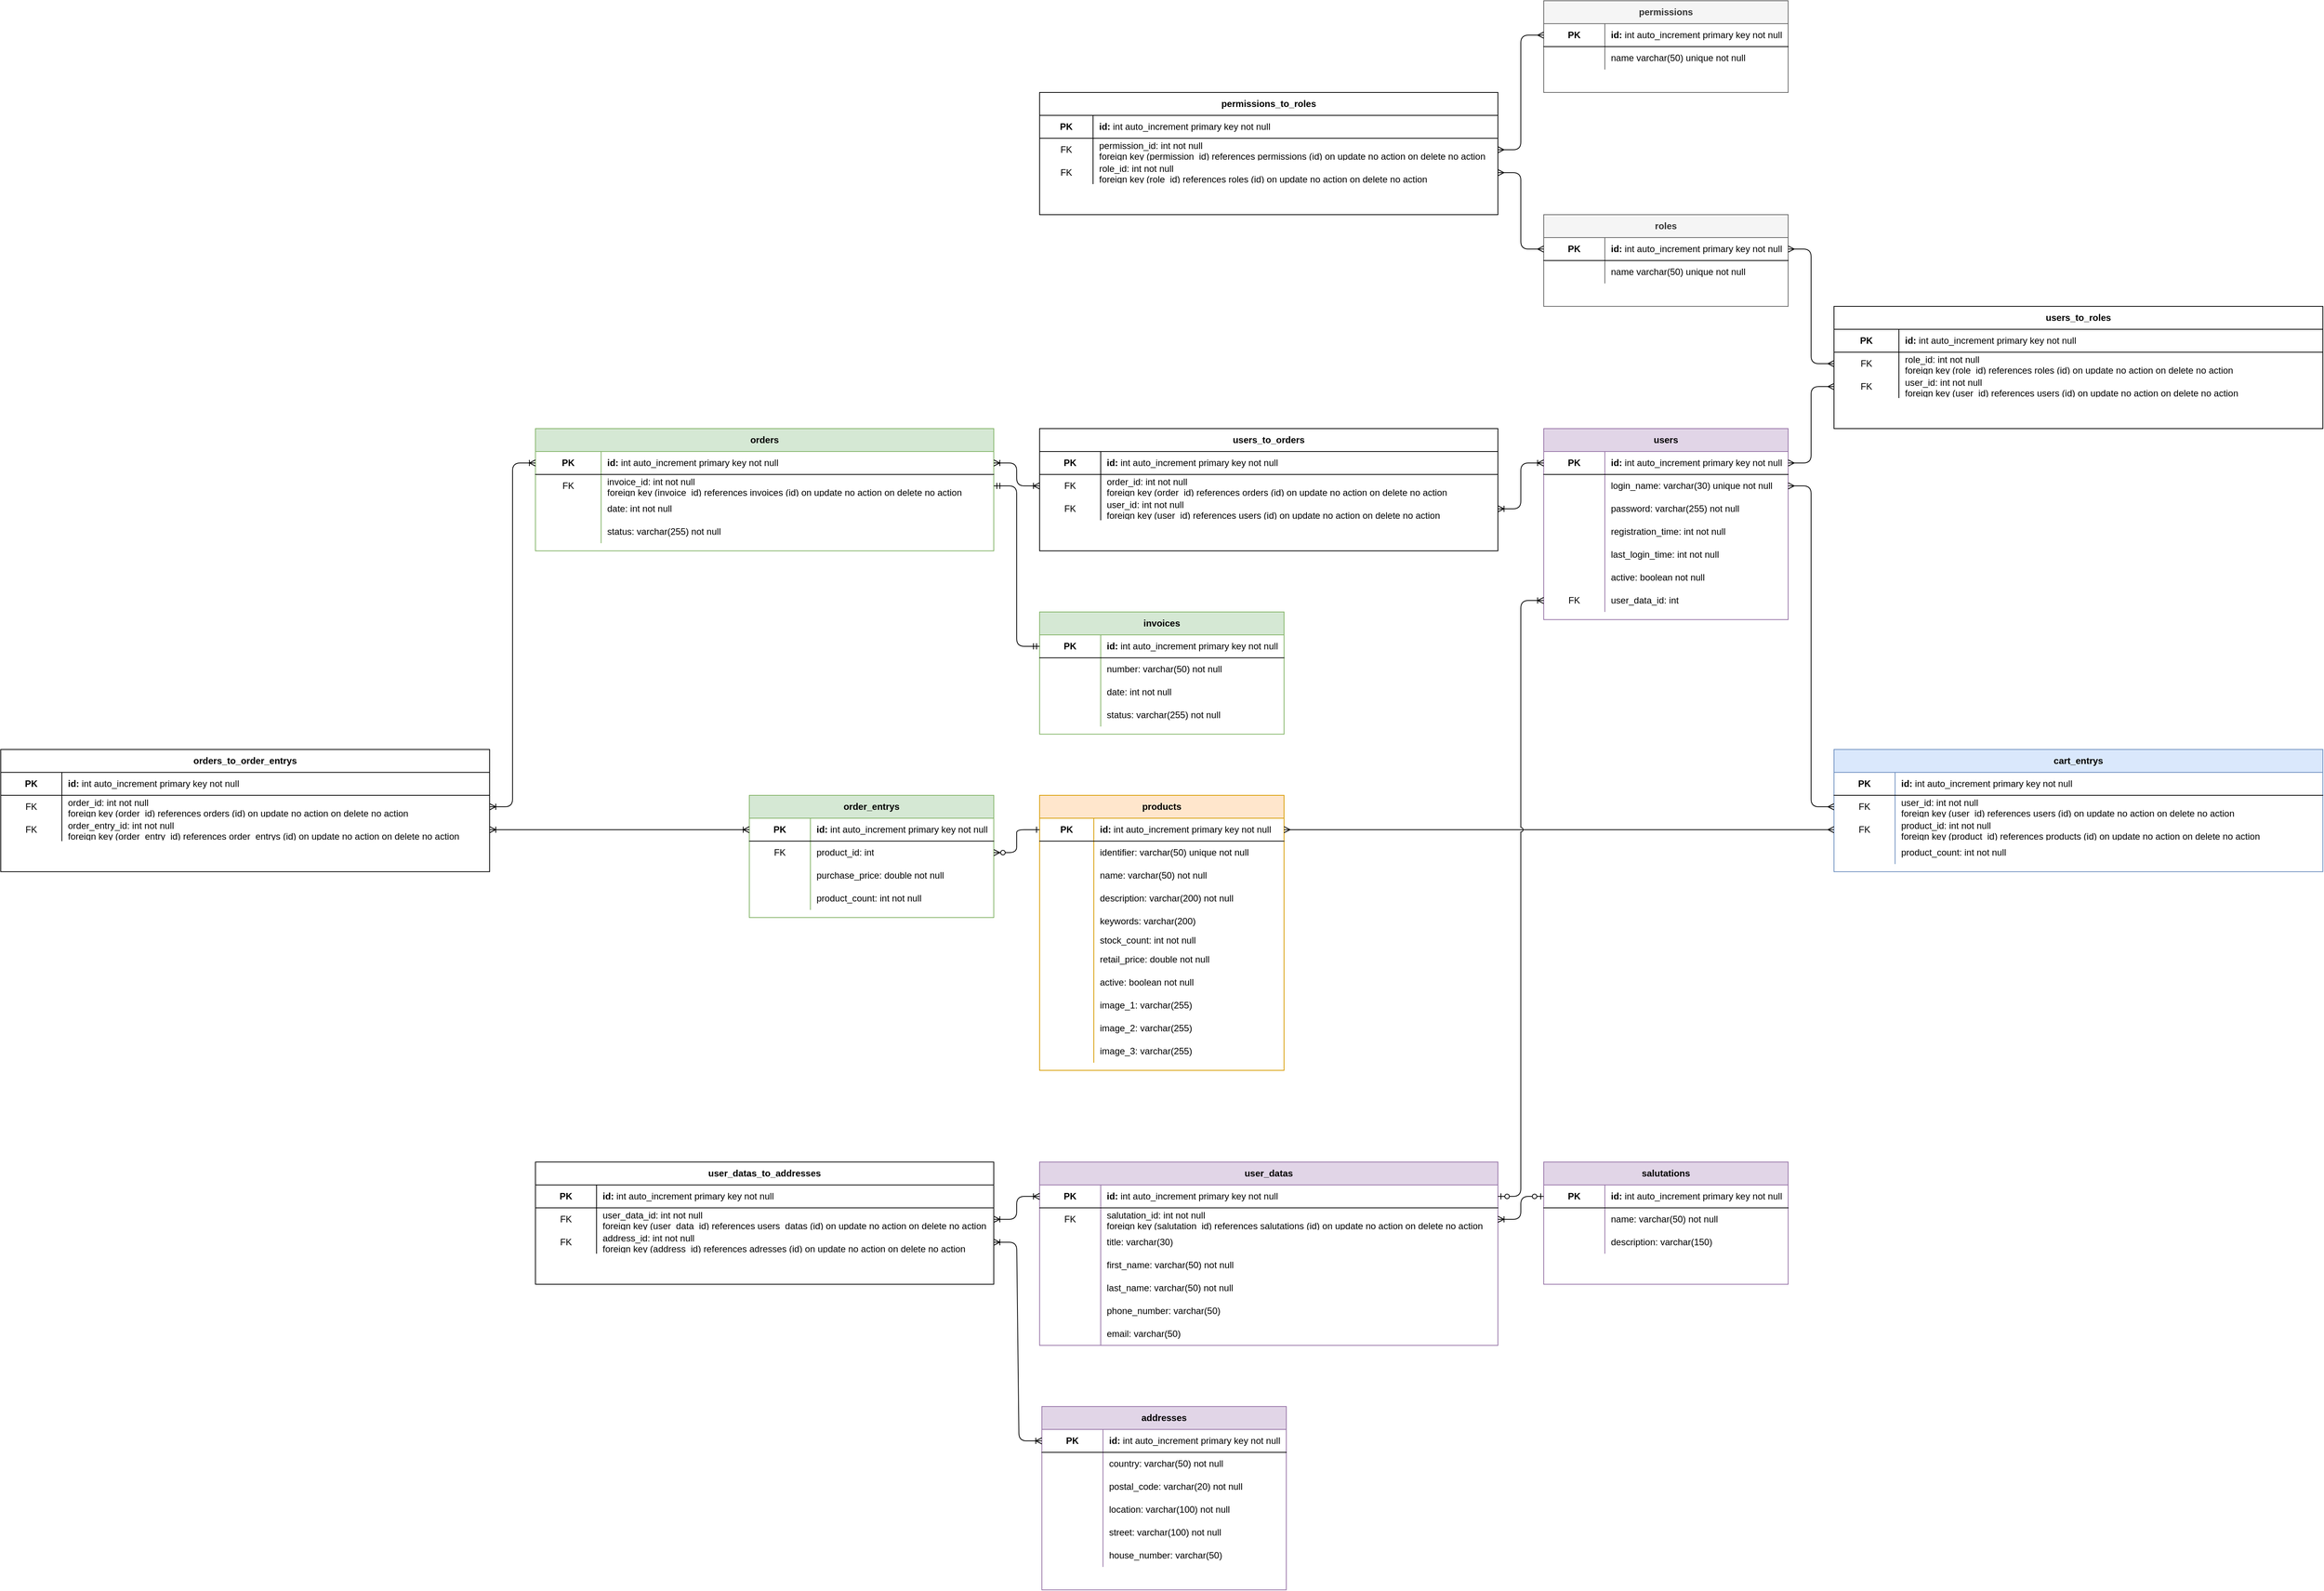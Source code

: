 <mxfile version="13.9.9" type="device"><diagram id="emBrl5HPC8OWLTnWpuDM" name="Seite-1"><mxGraphModel dx="2678" dy="592" grid="1" gridSize="10" guides="1" tooltips="1" connect="1" arrows="1" fold="1" page="1" pageScale="1" pageWidth="827" pageHeight="1169" math="0" shadow="0"><root><mxCell id="0"/><mxCell id="1" parent="0"/><mxCell id="NzTd8VDksg4KIsSzklnf-1" value="products" style="shape=table;html=1;whiteSpace=wrap;startSize=30;container=1;collapsible=0;childLayout=tableLayout;fixedRows=1;rowLines=0;fontStyle=1;align=center;fillColor=#ffe6cc;strokeColor=#d79b00;" parent="1" vertex="1"><mxGeometry x="60" y="1160" width="320" height="360" as="geometry"/></mxCell><mxCell id="NzTd8VDksg4KIsSzklnf-2" value="" style="shape=partialRectangle;html=1;whiteSpace=wrap;collapsible=0;dropTarget=0;pointerEvents=0;fillColor=none;top=0;left=0;bottom=1;right=0;points=[[0,0.5],[1,0.5]];portConstraint=eastwest;" parent="NzTd8VDksg4KIsSzklnf-1" vertex="1"><mxGeometry y="30" width="320" height="30" as="geometry"/></mxCell><mxCell id="NzTd8VDksg4KIsSzklnf-3" value="&lt;b&gt;PK&lt;/b&gt;" style="shape=partialRectangle;html=1;whiteSpace=wrap;connectable=0;fillColor=none;top=0;left=0;bottom=0;right=0;overflow=hidden;" parent="NzTd8VDksg4KIsSzklnf-2" vertex="1"><mxGeometry width="71" height="30" as="geometry"/></mxCell><mxCell id="NzTd8VDksg4KIsSzklnf-4" value="&lt;b&gt;id:&lt;/b&gt; int&amp;nbsp;auto_increment primary key not null" style="shape=partialRectangle;html=1;whiteSpace=wrap;connectable=0;fillColor=none;top=0;left=0;bottom=0;right=0;align=left;spacingLeft=6;overflow=hidden;" parent="NzTd8VDksg4KIsSzklnf-2" vertex="1"><mxGeometry x="71" width="249" height="30" as="geometry"/></mxCell><mxCell id="NzTd8VDksg4KIsSzklnf-5" value="" style="shape=partialRectangle;html=1;whiteSpace=wrap;collapsible=0;dropTarget=0;pointerEvents=0;fillColor=none;top=0;left=0;bottom=0;right=0;points=[[0,0.5],[1,0.5]];portConstraint=eastwest;" parent="NzTd8VDksg4KIsSzklnf-1" vertex="1"><mxGeometry y="60" width="320" height="30" as="geometry"/></mxCell><mxCell id="NzTd8VDksg4KIsSzklnf-6" value="" style="shape=partialRectangle;html=1;whiteSpace=wrap;connectable=0;fillColor=none;top=0;left=0;bottom=0;right=0;overflow=hidden;" parent="NzTd8VDksg4KIsSzklnf-5" vertex="1"><mxGeometry width="71" height="30" as="geometry"/></mxCell><mxCell id="NzTd8VDksg4KIsSzklnf-7" value="identifier:&amp;nbsp;varchar(50)&amp;nbsp;unique not null" style="shape=partialRectangle;html=1;whiteSpace=wrap;connectable=0;fillColor=none;top=0;left=0;bottom=0;right=0;align=left;spacingLeft=6;overflow=hidden;" parent="NzTd8VDksg4KIsSzklnf-5" vertex="1"><mxGeometry x="71" width="249" height="30" as="geometry"/></mxCell><mxCell id="NzTd8VDksg4KIsSzklnf-8" value="" style="shape=partialRectangle;html=1;whiteSpace=wrap;collapsible=0;dropTarget=0;pointerEvents=0;fillColor=none;top=0;left=0;bottom=0;right=0;points=[[0,0.5],[1,0.5]];portConstraint=eastwest;" parent="NzTd8VDksg4KIsSzklnf-1" vertex="1"><mxGeometry y="90" width="320" height="30" as="geometry"/></mxCell><mxCell id="NzTd8VDksg4KIsSzklnf-9" value="" style="shape=partialRectangle;html=1;whiteSpace=wrap;connectable=0;fillColor=none;top=0;left=0;bottom=0;right=0;overflow=hidden;" parent="NzTd8VDksg4KIsSzklnf-8" vertex="1"><mxGeometry width="71" height="30" as="geometry"/></mxCell><mxCell id="NzTd8VDksg4KIsSzklnf-10" value="name:&amp;nbsp;varchar(50)&amp;nbsp;not null" style="shape=partialRectangle;html=1;whiteSpace=wrap;connectable=0;fillColor=none;top=0;left=0;bottom=0;right=0;align=left;spacingLeft=6;overflow=hidden;" parent="NzTd8VDksg4KIsSzklnf-8" vertex="1"><mxGeometry x="71" width="249" height="30" as="geometry"/></mxCell><mxCell id="NzTd8VDksg4KIsSzklnf-11" value="" style="shape=partialRectangle;html=1;whiteSpace=wrap;collapsible=0;dropTarget=0;pointerEvents=0;fillColor=none;top=0;left=0;bottom=0;right=0;points=[[0,0.5],[1,0.5]];portConstraint=eastwest;" parent="NzTd8VDksg4KIsSzklnf-1" vertex="1"><mxGeometry y="120" width="320" height="30" as="geometry"/></mxCell><mxCell id="NzTd8VDksg4KIsSzklnf-12" value="" style="shape=partialRectangle;html=1;whiteSpace=wrap;connectable=0;fillColor=none;top=0;left=0;bottom=0;right=0;overflow=hidden;" parent="NzTd8VDksg4KIsSzklnf-11" vertex="1"><mxGeometry width="71" height="30" as="geometry"/></mxCell><mxCell id="NzTd8VDksg4KIsSzklnf-13" value="description:&amp;nbsp;varchar(200)&amp;nbsp;not null" style="shape=partialRectangle;html=1;whiteSpace=wrap;connectable=0;fillColor=none;top=0;left=0;bottom=0;right=0;align=left;spacingLeft=6;overflow=hidden;" parent="NzTd8VDksg4KIsSzklnf-11" vertex="1"><mxGeometry x="71" width="249" height="30" as="geometry"/></mxCell><mxCell id="NzTd8VDksg4KIsSzklnf-14" value="" style="shape=partialRectangle;html=1;whiteSpace=wrap;collapsible=0;dropTarget=0;pointerEvents=0;fillColor=none;top=0;left=0;bottom=0;right=0;points=[[0,0.5],[1,0.5]];portConstraint=eastwest;" parent="NzTd8VDksg4KIsSzklnf-1" vertex="1"><mxGeometry y="150" width="320" height="30" as="geometry"/></mxCell><mxCell id="NzTd8VDksg4KIsSzklnf-15" value="" style="shape=partialRectangle;html=1;whiteSpace=wrap;connectable=0;fillColor=none;top=0;left=0;bottom=0;right=0;overflow=hidden;" parent="NzTd8VDksg4KIsSzklnf-14" vertex="1"><mxGeometry width="71" height="30" as="geometry"/></mxCell><mxCell id="NzTd8VDksg4KIsSzklnf-16" value="keywords:&amp;nbsp;varchar(200)" style="shape=partialRectangle;html=1;whiteSpace=wrap;connectable=0;fillColor=none;top=0;left=0;bottom=0;right=0;align=left;spacingLeft=6;overflow=hidden;" parent="NzTd8VDksg4KIsSzklnf-14" vertex="1"><mxGeometry x="71" width="249" height="30" as="geometry"/></mxCell><mxCell id="NzTd8VDksg4KIsSzklnf-17" value="" style="shape=partialRectangle;html=1;whiteSpace=wrap;collapsible=0;dropTarget=0;pointerEvents=0;fillColor=none;top=0;left=0;bottom=0;right=0;points=[[0,0.5],[1,0.5]];portConstraint=eastwest;" parent="NzTd8VDksg4KIsSzklnf-1" vertex="1"><mxGeometry y="180" width="320" height="20" as="geometry"/></mxCell><mxCell id="NzTd8VDksg4KIsSzklnf-18" value="" style="shape=partialRectangle;html=1;whiteSpace=wrap;connectable=0;fillColor=none;top=0;left=0;bottom=0;right=0;overflow=hidden;" parent="NzTd8VDksg4KIsSzklnf-17" vertex="1"><mxGeometry width="71" height="20" as="geometry"/></mxCell><mxCell id="NzTd8VDksg4KIsSzklnf-19" value="stock_count: int&amp;nbsp;not null" style="shape=partialRectangle;html=1;whiteSpace=wrap;connectable=0;fillColor=none;top=0;left=0;bottom=0;right=0;align=left;spacingLeft=6;overflow=hidden;" parent="NzTd8VDksg4KIsSzklnf-17" vertex="1"><mxGeometry x="71" width="249" height="20" as="geometry"/></mxCell><mxCell id="NzTd8VDksg4KIsSzklnf-39" value="" style="shape=partialRectangle;html=1;whiteSpace=wrap;collapsible=0;dropTarget=0;pointerEvents=0;fillColor=none;top=0;left=0;bottom=0;right=0;points=[[0,0.5],[1,0.5]];portConstraint=eastwest;" parent="NzTd8VDksg4KIsSzklnf-1" vertex="1"><mxGeometry y="200" width="320" height="30" as="geometry"/></mxCell><mxCell id="NzTd8VDksg4KIsSzklnf-40" value="" style="shape=partialRectangle;html=1;whiteSpace=wrap;connectable=0;fillColor=none;top=0;left=0;bottom=0;right=0;overflow=hidden;" parent="NzTd8VDksg4KIsSzklnf-39" vertex="1"><mxGeometry width="71" height="30" as="geometry"/></mxCell><mxCell id="NzTd8VDksg4KIsSzklnf-41" value="retail_price: double&amp;nbsp;not null" style="shape=partialRectangle;html=1;whiteSpace=wrap;connectable=0;fillColor=none;top=0;left=0;bottom=0;right=0;align=left;spacingLeft=6;overflow=hidden;" parent="NzTd8VDksg4KIsSzklnf-39" vertex="1"><mxGeometry x="71" width="249" height="30" as="geometry"/></mxCell><mxCell id="NzTd8VDksg4KIsSzklnf-64" value="" style="shape=partialRectangle;html=1;whiteSpace=wrap;collapsible=0;dropTarget=0;pointerEvents=0;fillColor=none;top=0;left=0;bottom=0;right=0;points=[[0,0.5],[1,0.5]];portConstraint=eastwest;" parent="NzTd8VDksg4KIsSzklnf-1" vertex="1"><mxGeometry y="230" width="320" height="30" as="geometry"/></mxCell><mxCell id="NzTd8VDksg4KIsSzklnf-65" value="" style="shape=partialRectangle;html=1;whiteSpace=wrap;connectable=0;fillColor=none;top=0;left=0;bottom=0;right=0;overflow=hidden;" parent="NzTd8VDksg4KIsSzklnf-64" vertex="1"><mxGeometry width="71" height="30" as="geometry"/></mxCell><mxCell id="NzTd8VDksg4KIsSzklnf-66" value="active: boolean not null" style="shape=partialRectangle;html=1;whiteSpace=wrap;connectable=0;fillColor=none;top=0;left=0;bottom=0;right=0;align=left;spacingLeft=6;overflow=hidden;" parent="NzTd8VDksg4KIsSzklnf-64" vertex="1"><mxGeometry x="71" width="249" height="30" as="geometry"/></mxCell><mxCell id="NzTd8VDksg4KIsSzklnf-67" value="" style="shape=partialRectangle;html=1;whiteSpace=wrap;collapsible=0;dropTarget=0;pointerEvents=0;fillColor=none;top=0;left=0;bottom=0;right=0;points=[[0,0.5],[1,0.5]];portConstraint=eastwest;" parent="NzTd8VDksg4KIsSzklnf-1" vertex="1"><mxGeometry y="260" width="320" height="30" as="geometry"/></mxCell><mxCell id="NzTd8VDksg4KIsSzklnf-68" value="" style="shape=partialRectangle;html=1;whiteSpace=wrap;connectable=0;fillColor=none;top=0;left=0;bottom=0;right=0;overflow=hidden;" parent="NzTd8VDksg4KIsSzklnf-67" vertex="1"><mxGeometry width="71" height="30" as="geometry"/></mxCell><mxCell id="NzTd8VDksg4KIsSzklnf-69" value="image_1: varchar(255)" style="shape=partialRectangle;html=1;whiteSpace=wrap;connectable=0;fillColor=none;top=0;left=0;bottom=0;right=0;align=left;spacingLeft=6;overflow=hidden;" parent="NzTd8VDksg4KIsSzklnf-67" vertex="1"><mxGeometry x="71" width="249" height="30" as="geometry"/></mxCell><mxCell id="NzTd8VDksg4KIsSzklnf-70" value="" style="shape=partialRectangle;html=1;whiteSpace=wrap;collapsible=0;dropTarget=0;pointerEvents=0;fillColor=none;top=0;left=0;bottom=0;right=0;points=[[0,0.5],[1,0.5]];portConstraint=eastwest;" parent="NzTd8VDksg4KIsSzklnf-1" vertex="1"><mxGeometry y="290" width="320" height="30" as="geometry"/></mxCell><mxCell id="NzTd8VDksg4KIsSzklnf-71" value="" style="shape=partialRectangle;html=1;whiteSpace=wrap;connectable=0;fillColor=none;top=0;left=0;bottom=0;right=0;overflow=hidden;" parent="NzTd8VDksg4KIsSzklnf-70" vertex="1"><mxGeometry width="71" height="30" as="geometry"/></mxCell><mxCell id="NzTd8VDksg4KIsSzklnf-72" value="image_2: varchar(255)" style="shape=partialRectangle;html=1;whiteSpace=wrap;connectable=0;fillColor=none;top=0;left=0;bottom=0;right=0;align=left;spacingLeft=6;overflow=hidden;" parent="NzTd8VDksg4KIsSzklnf-70" vertex="1"><mxGeometry x="71" width="249" height="30" as="geometry"/></mxCell><mxCell id="NzTd8VDksg4KIsSzklnf-73" value="" style="shape=partialRectangle;html=1;whiteSpace=wrap;collapsible=0;dropTarget=0;pointerEvents=0;fillColor=none;top=0;left=0;bottom=0;right=0;points=[[0,0.5],[1,0.5]];portConstraint=eastwest;" parent="NzTd8VDksg4KIsSzklnf-1" vertex="1"><mxGeometry y="320" width="320" height="30" as="geometry"/></mxCell><mxCell id="NzTd8VDksg4KIsSzklnf-74" value="" style="shape=partialRectangle;html=1;whiteSpace=wrap;connectable=0;fillColor=none;top=0;left=0;bottom=0;right=0;overflow=hidden;" parent="NzTd8VDksg4KIsSzklnf-73" vertex="1"><mxGeometry width="71" height="30" as="geometry"/></mxCell><mxCell id="NzTd8VDksg4KIsSzklnf-75" value="image_3: varchar(255)" style="shape=partialRectangle;html=1;whiteSpace=wrap;connectable=0;fillColor=none;top=0;left=0;bottom=0;right=0;align=left;spacingLeft=6;overflow=hidden;" parent="NzTd8VDksg4KIsSzklnf-73" vertex="1"><mxGeometry x="71" width="249" height="30" as="geometry"/></mxCell><mxCell id="NzTd8VDksg4KIsSzklnf-86" value="users" style="shape=table;html=1;whiteSpace=wrap;startSize=30;container=1;collapsible=0;childLayout=tableLayout;fixedRows=1;rowLines=0;fontStyle=1;align=center;fillColor=#e1d5e7;strokeColor=#9673a6;" parent="1" vertex="1"><mxGeometry x="720" y="680" width="320" height="250" as="geometry"/></mxCell><mxCell id="NzTd8VDksg4KIsSzklnf-87" value="" style="shape=partialRectangle;html=1;whiteSpace=wrap;collapsible=0;dropTarget=0;pointerEvents=0;fillColor=none;top=0;left=0;bottom=1;right=0;points=[[0,0.5],[1,0.5]];portConstraint=eastwest;" parent="NzTd8VDksg4KIsSzklnf-86" vertex="1"><mxGeometry y="30" width="320" height="30" as="geometry"/></mxCell><mxCell id="NzTd8VDksg4KIsSzklnf-88" value="&lt;b&gt;PK&lt;/b&gt;" style="shape=partialRectangle;html=1;whiteSpace=wrap;connectable=0;fillColor=none;top=0;left=0;bottom=0;right=0;overflow=hidden;" parent="NzTd8VDksg4KIsSzklnf-87" vertex="1"><mxGeometry width="80" height="30" as="geometry"/></mxCell><mxCell id="NzTd8VDksg4KIsSzklnf-89" value="&lt;b&gt;id:&lt;/b&gt; int&amp;nbsp;auto_increment primary key not null" style="shape=partialRectangle;html=1;whiteSpace=wrap;connectable=0;fillColor=none;top=0;left=0;bottom=0;right=0;align=left;spacingLeft=6;overflow=hidden;" parent="NzTd8VDksg4KIsSzklnf-87" vertex="1"><mxGeometry x="80" width="240" height="30" as="geometry"/></mxCell><mxCell id="NzTd8VDksg4KIsSzklnf-90" value="" style="shape=partialRectangle;html=1;whiteSpace=wrap;collapsible=0;dropTarget=0;pointerEvents=0;fillColor=none;top=0;left=0;bottom=0;right=0;points=[[0,0.5],[1,0.5]];portConstraint=eastwest;" parent="NzTd8VDksg4KIsSzklnf-86" vertex="1"><mxGeometry y="60" width="320" height="30" as="geometry"/></mxCell><mxCell id="NzTd8VDksg4KIsSzklnf-91" value="" style="shape=partialRectangle;html=1;whiteSpace=wrap;connectable=0;fillColor=none;top=0;left=0;bottom=0;right=0;overflow=hidden;" parent="NzTd8VDksg4KIsSzklnf-90" vertex="1"><mxGeometry width="80" height="30" as="geometry"/></mxCell><mxCell id="NzTd8VDksg4KIsSzklnf-92" value="login_name: varchar(30) unique not null" style="shape=partialRectangle;html=1;whiteSpace=wrap;connectable=0;fillColor=none;top=0;left=0;bottom=0;right=0;align=left;spacingLeft=6;overflow=hidden;" parent="NzTd8VDksg4KIsSzklnf-90" vertex="1"><mxGeometry x="80" width="240" height="30" as="geometry"/></mxCell><mxCell id="NzTd8VDksg4KIsSzklnf-96" value="" style="shape=partialRectangle;html=1;whiteSpace=wrap;collapsible=0;dropTarget=0;pointerEvents=0;fillColor=none;top=0;left=0;bottom=0;right=0;points=[[0,0.5],[1,0.5]];portConstraint=eastwest;" parent="NzTd8VDksg4KIsSzklnf-86" vertex="1"><mxGeometry y="90" width="320" height="30" as="geometry"/></mxCell><mxCell id="NzTd8VDksg4KIsSzklnf-97" value="" style="shape=partialRectangle;html=1;whiteSpace=wrap;connectable=0;fillColor=none;top=0;left=0;bottom=0;right=0;overflow=hidden;" parent="NzTd8VDksg4KIsSzklnf-96" vertex="1"><mxGeometry width="80" height="30" as="geometry"/></mxCell><mxCell id="NzTd8VDksg4KIsSzklnf-98" value="password: varchar(255) not null" style="shape=partialRectangle;html=1;whiteSpace=wrap;connectable=0;fillColor=none;top=0;left=0;bottom=0;right=0;align=left;spacingLeft=6;overflow=hidden;" parent="NzTd8VDksg4KIsSzklnf-96" vertex="1"><mxGeometry x="80" width="240" height="30" as="geometry"/></mxCell><mxCell id="NzTd8VDksg4KIsSzklnf-99" value="" style="shape=partialRectangle;html=1;whiteSpace=wrap;collapsible=0;dropTarget=0;pointerEvents=0;fillColor=none;top=0;left=0;bottom=0;right=0;points=[[0,0.5],[1,0.5]];portConstraint=eastwest;" parent="NzTd8VDksg4KIsSzklnf-86" vertex="1"><mxGeometry y="120" width="320" height="30" as="geometry"/></mxCell><mxCell id="NzTd8VDksg4KIsSzklnf-100" value="" style="shape=partialRectangle;html=1;whiteSpace=wrap;connectable=0;fillColor=none;top=0;left=0;bottom=0;right=0;overflow=hidden;" parent="NzTd8VDksg4KIsSzklnf-99" vertex="1"><mxGeometry width="80" height="30" as="geometry"/></mxCell><mxCell id="NzTd8VDksg4KIsSzklnf-101" value="registration_time: int not null" style="shape=partialRectangle;html=1;whiteSpace=wrap;connectable=0;fillColor=none;top=0;left=0;bottom=0;right=0;align=left;spacingLeft=6;overflow=hidden;" parent="NzTd8VDksg4KIsSzklnf-99" vertex="1"><mxGeometry x="80" width="240" height="30" as="geometry"/></mxCell><mxCell id="NzTd8VDksg4KIsSzklnf-102" value="" style="shape=partialRectangle;html=1;whiteSpace=wrap;collapsible=0;dropTarget=0;pointerEvents=0;fillColor=none;top=0;left=0;bottom=0;right=0;points=[[0,0.5],[1,0.5]];portConstraint=eastwest;" parent="NzTd8VDksg4KIsSzklnf-86" vertex="1"><mxGeometry y="150" width="320" height="30" as="geometry"/></mxCell><mxCell id="NzTd8VDksg4KIsSzklnf-103" value="" style="shape=partialRectangle;html=1;whiteSpace=wrap;connectable=0;fillColor=none;top=0;left=0;bottom=0;right=0;overflow=hidden;" parent="NzTd8VDksg4KIsSzklnf-102" vertex="1"><mxGeometry width="80" height="30" as="geometry"/></mxCell><mxCell id="NzTd8VDksg4KIsSzklnf-104" value="last_login_time: int not null" style="shape=partialRectangle;html=1;whiteSpace=wrap;connectable=0;fillColor=none;top=0;left=0;bottom=0;right=0;align=left;spacingLeft=6;overflow=hidden;" parent="NzTd8VDksg4KIsSzklnf-102" vertex="1"><mxGeometry x="80" width="240" height="30" as="geometry"/></mxCell><mxCell id="NzTd8VDksg4KIsSzklnf-108" value="" style="shape=partialRectangle;html=1;whiteSpace=wrap;collapsible=0;dropTarget=0;pointerEvents=0;fillColor=none;top=0;left=0;bottom=0;right=0;points=[[0,0.5],[1,0.5]];portConstraint=eastwest;" parent="NzTd8VDksg4KIsSzklnf-86" vertex="1"><mxGeometry y="180" width="320" height="30" as="geometry"/></mxCell><mxCell id="NzTd8VDksg4KIsSzklnf-109" value="" style="shape=partialRectangle;html=1;whiteSpace=wrap;connectable=0;fillColor=none;top=0;left=0;bottom=0;right=0;overflow=hidden;" parent="NzTd8VDksg4KIsSzklnf-108" vertex="1"><mxGeometry width="80" height="30" as="geometry"/></mxCell><mxCell id="NzTd8VDksg4KIsSzklnf-110" value="active: boolean not null" style="shape=partialRectangle;html=1;whiteSpace=wrap;connectable=0;fillColor=none;top=0;left=0;bottom=0;right=0;align=left;spacingLeft=6;overflow=hidden;" parent="NzTd8VDksg4KIsSzklnf-108" vertex="1"><mxGeometry x="80" width="240" height="30" as="geometry"/></mxCell><mxCell id="mi3xMfkXDwoJNMSxES1c-165" value="" style="shape=partialRectangle;html=1;whiteSpace=wrap;collapsible=0;dropTarget=0;pointerEvents=0;fillColor=none;top=0;left=0;bottom=0;right=0;points=[[0,0.5],[1,0.5]];portConstraint=eastwest;" parent="NzTd8VDksg4KIsSzklnf-86" vertex="1"><mxGeometry y="210" width="320" height="30" as="geometry"/></mxCell><mxCell id="mi3xMfkXDwoJNMSxES1c-166" value="FK" style="shape=partialRectangle;html=1;whiteSpace=wrap;connectable=0;fillColor=none;top=0;left=0;bottom=0;right=0;overflow=hidden;" parent="mi3xMfkXDwoJNMSxES1c-165" vertex="1"><mxGeometry width="80" height="30" as="geometry"/></mxCell><mxCell id="mi3xMfkXDwoJNMSxES1c-167" value="user_data_id: int" style="shape=partialRectangle;html=1;whiteSpace=wrap;connectable=0;top=0;left=0;bottom=0;right=0;align=left;spacingLeft=6;overflow=hidden;fillColor=none;" parent="mi3xMfkXDwoJNMSxES1c-165" vertex="1"><mxGeometry x="80" width="240" height="30" as="geometry"/></mxCell><mxCell id="NzTd8VDksg4KIsSzklnf-120" value="permissions" style="shape=table;html=1;whiteSpace=wrap;startSize=30;container=1;collapsible=0;childLayout=tableLayout;fixedRows=1;rowLines=0;fontStyle=1;align=center;fillColor=#f5f5f5;strokeColor=#666666;fontColor=#333333;" parent="1" vertex="1"><mxGeometry x="720" y="120" width="320" height="120" as="geometry"/></mxCell><mxCell id="NzTd8VDksg4KIsSzklnf-121" value="" style="shape=partialRectangle;html=1;whiteSpace=wrap;collapsible=0;dropTarget=0;pointerEvents=0;fillColor=none;top=0;left=0;bottom=1;right=0;points=[[0,0.5],[1,0.5]];portConstraint=eastwest;" parent="NzTd8VDksg4KIsSzklnf-120" vertex="1"><mxGeometry y="30" width="320" height="30" as="geometry"/></mxCell><mxCell id="NzTd8VDksg4KIsSzklnf-122" value="&lt;b&gt;PK&lt;/b&gt;" style="shape=partialRectangle;html=1;whiteSpace=wrap;connectable=0;fillColor=none;top=0;left=0;bottom=0;right=0;overflow=hidden;" parent="NzTd8VDksg4KIsSzklnf-121" vertex="1"><mxGeometry width="80" height="30" as="geometry"/></mxCell><mxCell id="NzTd8VDksg4KIsSzklnf-123" value="&lt;b&gt;id:&lt;/b&gt; int&amp;nbsp;auto_increment primary key not null" style="shape=partialRectangle;html=1;whiteSpace=wrap;connectable=0;fillColor=none;top=0;left=0;bottom=0;right=0;align=left;spacingLeft=6;overflow=hidden;" parent="NzTd8VDksg4KIsSzklnf-121" vertex="1"><mxGeometry x="80" width="240" height="30" as="geometry"/></mxCell><mxCell id="NzTd8VDksg4KIsSzklnf-124" value="" style="shape=partialRectangle;html=1;whiteSpace=wrap;collapsible=0;dropTarget=0;pointerEvents=0;fillColor=none;top=0;left=0;bottom=0;right=0;points=[[0,0.5],[1,0.5]];portConstraint=eastwest;" parent="NzTd8VDksg4KIsSzklnf-120" vertex="1"><mxGeometry y="60" width="320" height="30" as="geometry"/></mxCell><mxCell id="NzTd8VDksg4KIsSzklnf-125" value="" style="shape=partialRectangle;html=1;whiteSpace=wrap;connectable=0;fillColor=none;top=0;left=0;bottom=0;right=0;overflow=hidden;" parent="NzTd8VDksg4KIsSzklnf-124" vertex="1"><mxGeometry width="80" height="30" as="geometry"/></mxCell><mxCell id="NzTd8VDksg4KIsSzklnf-126" value="name varchar(50) unique not null" style="shape=partialRectangle;html=1;whiteSpace=wrap;connectable=0;fillColor=none;top=0;left=0;bottom=0;right=0;align=left;spacingLeft=6;overflow=hidden;" parent="NzTd8VDksg4KIsSzklnf-124" vertex="1"><mxGeometry x="80" width="240" height="30" as="geometry"/></mxCell><mxCell id="NzTd8VDksg4KIsSzklnf-142" value="roles" style="shape=table;html=1;whiteSpace=wrap;startSize=30;container=1;collapsible=0;childLayout=tableLayout;fixedRows=1;rowLines=0;fontStyle=1;align=center;fillColor=#f5f5f5;strokeColor=#666666;fontColor=#333333;" parent="1" vertex="1"><mxGeometry x="720" y="400" width="320" height="120" as="geometry"/></mxCell><mxCell id="NzTd8VDksg4KIsSzklnf-143" value="" style="shape=partialRectangle;html=1;whiteSpace=wrap;collapsible=0;dropTarget=0;pointerEvents=0;fillColor=none;top=0;left=0;bottom=1;right=0;points=[[0,0.5],[1,0.5]];portConstraint=eastwest;" parent="NzTd8VDksg4KIsSzklnf-142" vertex="1"><mxGeometry y="30" width="320" height="30" as="geometry"/></mxCell><mxCell id="NzTd8VDksg4KIsSzklnf-144" value="&lt;b&gt;PK&lt;/b&gt;" style="shape=partialRectangle;html=1;whiteSpace=wrap;connectable=0;fillColor=none;top=0;left=0;bottom=0;right=0;overflow=hidden;" parent="NzTd8VDksg4KIsSzklnf-143" vertex="1"><mxGeometry width="80" height="30" as="geometry"/></mxCell><mxCell id="NzTd8VDksg4KIsSzklnf-145" value="&lt;b&gt;id:&lt;/b&gt; int&amp;nbsp;auto_increment primary key not null" style="shape=partialRectangle;html=1;whiteSpace=wrap;connectable=0;fillColor=none;top=0;left=0;bottom=0;right=0;align=left;spacingLeft=6;overflow=hidden;" parent="NzTd8VDksg4KIsSzklnf-143" vertex="1"><mxGeometry x="80" width="240" height="30" as="geometry"/></mxCell><mxCell id="NzTd8VDksg4KIsSzklnf-146" value="" style="shape=partialRectangle;html=1;whiteSpace=wrap;collapsible=0;dropTarget=0;pointerEvents=0;fillColor=none;top=0;left=0;bottom=0;right=0;points=[[0,0.5],[1,0.5]];portConstraint=eastwest;" parent="NzTd8VDksg4KIsSzklnf-142" vertex="1"><mxGeometry y="60" width="320" height="30" as="geometry"/></mxCell><mxCell id="NzTd8VDksg4KIsSzklnf-147" value="" style="shape=partialRectangle;html=1;whiteSpace=wrap;connectable=0;fillColor=none;top=0;left=0;bottom=0;right=0;overflow=hidden;" parent="NzTd8VDksg4KIsSzklnf-146" vertex="1"><mxGeometry width="80" height="30" as="geometry"/></mxCell><mxCell id="NzTd8VDksg4KIsSzklnf-148" value="name varchar(50) unique not null" style="shape=partialRectangle;html=1;whiteSpace=wrap;connectable=0;fillColor=none;top=0;left=0;bottom=0;right=0;align=left;spacingLeft=6;overflow=hidden;" parent="NzTd8VDksg4KIsSzklnf-146" vertex="1"><mxGeometry x="80" width="240" height="30" as="geometry"/></mxCell><mxCell id="NzTd8VDksg4KIsSzklnf-152" value="permissions_to_roles" style="shape=table;html=1;whiteSpace=wrap;startSize=30;container=1;collapsible=0;childLayout=tableLayout;fixedRows=1;rowLines=0;fontStyle=1;align=center;" parent="1" vertex="1"><mxGeometry x="60" y="240" width="600" height="160" as="geometry"/></mxCell><mxCell id="NzTd8VDksg4KIsSzklnf-153" value="" style="shape=partialRectangle;html=1;whiteSpace=wrap;collapsible=0;dropTarget=0;pointerEvents=0;fillColor=none;top=0;left=0;bottom=1;right=0;points=[[0,0.5],[1,0.5]];portConstraint=eastwest;" parent="NzTd8VDksg4KIsSzklnf-152" vertex="1"><mxGeometry y="30" width="600" height="30" as="geometry"/></mxCell><mxCell id="NzTd8VDksg4KIsSzklnf-154" value="&lt;b&gt;PK&lt;/b&gt;" style="shape=partialRectangle;html=1;whiteSpace=wrap;connectable=0;fillColor=none;top=0;left=0;bottom=0;right=0;overflow=hidden;" parent="NzTd8VDksg4KIsSzklnf-153" vertex="1"><mxGeometry width="70" height="30" as="geometry"/></mxCell><mxCell id="NzTd8VDksg4KIsSzklnf-155" value="&lt;b&gt;id:&lt;/b&gt; int&amp;nbsp;auto_increment primary key not null" style="shape=partialRectangle;html=1;whiteSpace=wrap;connectable=0;fillColor=none;top=0;left=0;bottom=0;right=0;align=left;spacingLeft=6;overflow=hidden;" parent="NzTd8VDksg4KIsSzklnf-153" vertex="1"><mxGeometry x="70" width="530" height="30" as="geometry"/></mxCell><mxCell id="NzTd8VDksg4KIsSzklnf-159" value="" style="shape=partialRectangle;html=1;whiteSpace=wrap;collapsible=0;dropTarget=0;pointerEvents=0;fillColor=none;top=0;left=0;bottom=0;right=0;points=[[0,0.5],[1,0.5]];portConstraint=eastwest;" parent="NzTd8VDksg4KIsSzklnf-152" vertex="1"><mxGeometry y="60" width="600" height="30" as="geometry"/></mxCell><mxCell id="NzTd8VDksg4KIsSzklnf-160" value="FK" style="shape=partialRectangle;html=1;whiteSpace=wrap;connectable=0;fillColor=none;top=0;left=0;bottom=0;right=0;overflow=hidden;" parent="NzTd8VDksg4KIsSzklnf-159" vertex="1"><mxGeometry width="70" height="30" as="geometry"/></mxCell><mxCell id="NzTd8VDksg4KIsSzklnf-161" value="permission_id: int not null&lt;br&gt;foreign key (permission_id) references permissions (id) on update no action on delete no action" style="shape=partialRectangle;html=1;whiteSpace=wrap;connectable=0;top=0;left=0;bottom=0;right=0;align=left;spacingLeft=6;overflow=hidden;fillColor=none;" parent="NzTd8VDksg4KIsSzklnf-159" vertex="1"><mxGeometry x="70" width="530" height="30" as="geometry"/></mxCell><mxCell id="NzTd8VDksg4KIsSzklnf-156" value="" style="shape=partialRectangle;html=1;whiteSpace=wrap;collapsible=0;dropTarget=0;pointerEvents=0;fillColor=none;top=0;left=0;bottom=0;right=0;points=[[0,0.5],[1,0.5]];portConstraint=eastwest;" parent="NzTd8VDksg4KIsSzklnf-152" vertex="1"><mxGeometry y="90" width="600" height="30" as="geometry"/></mxCell><mxCell id="NzTd8VDksg4KIsSzklnf-157" value="FK" style="shape=partialRectangle;html=1;whiteSpace=wrap;connectable=0;fillColor=none;top=0;left=0;bottom=0;right=0;overflow=hidden;" parent="NzTd8VDksg4KIsSzklnf-156" vertex="1"><mxGeometry width="70" height="30" as="geometry"/></mxCell><mxCell id="NzTd8VDksg4KIsSzklnf-158" value="role_id: int not null&lt;br&gt;foreign key (role_id) references roles (id) on update no action on delete no action" style="shape=partialRectangle;html=1;whiteSpace=wrap;connectable=0;fillColor=none;top=0;left=0;bottom=0;right=0;align=left;spacingLeft=6;overflow=hidden;" parent="NzTd8VDksg4KIsSzklnf-156" vertex="1"><mxGeometry x="70" width="530" height="30" as="geometry"/></mxCell><mxCell id="mi3xMfkXDwoJNMSxES1c-1" value="" style="edgeStyle=entityRelationEdgeStyle;fontSize=12;html=1;endArrow=ERmany;startArrow=ERmany;entryX=0;entryY=0.5;entryDx=0;entryDy=0;exitX=1;exitY=0.5;exitDx=0;exitDy=0;" parent="1" source="NzTd8VDksg4KIsSzklnf-159" target="NzTd8VDksg4KIsSzklnf-121" edge="1"><mxGeometry width="100" height="100" relative="1" as="geometry"><mxPoint x="550" y="430" as="sourcePoint"/><mxPoint x="650" y="330" as="targetPoint"/></mxGeometry></mxCell><mxCell id="mi3xMfkXDwoJNMSxES1c-2" value="" style="edgeStyle=entityRelationEdgeStyle;fontSize=12;html=1;endArrow=ERmany;startArrow=ERmany;entryX=0;entryY=0.5;entryDx=0;entryDy=0;exitX=1;exitY=0.5;exitDx=0;exitDy=0;" parent="1" source="NzTd8VDksg4KIsSzklnf-156" target="NzTd8VDksg4KIsSzklnf-143" edge="1"><mxGeometry width="100" height="100" relative="1" as="geometry"><mxPoint x="580" y="625" as="sourcePoint"/><mxPoint x="660" y="435" as="targetPoint"/></mxGeometry></mxCell><mxCell id="mi3xMfkXDwoJNMSxES1c-3" value="users_to_roles" style="shape=table;html=1;whiteSpace=wrap;startSize=30;container=1;collapsible=0;childLayout=tableLayout;fixedRows=1;rowLines=0;fontStyle=1;align=center;" parent="1" vertex="1"><mxGeometry x="1100" y="520" width="640" height="160" as="geometry"/></mxCell><mxCell id="mi3xMfkXDwoJNMSxES1c-4" value="" style="shape=partialRectangle;html=1;whiteSpace=wrap;collapsible=0;dropTarget=0;pointerEvents=0;fillColor=none;top=0;left=0;bottom=1;right=0;points=[[0,0.5],[1,0.5]];portConstraint=eastwest;" parent="mi3xMfkXDwoJNMSxES1c-3" vertex="1"><mxGeometry y="30" width="640" height="30" as="geometry"/></mxCell><mxCell id="mi3xMfkXDwoJNMSxES1c-5" value="&lt;b&gt;PK&lt;/b&gt;" style="shape=partialRectangle;html=1;whiteSpace=wrap;connectable=0;fillColor=none;top=0;left=0;bottom=0;right=0;overflow=hidden;" parent="mi3xMfkXDwoJNMSxES1c-4" vertex="1"><mxGeometry width="85" height="30" as="geometry"/></mxCell><mxCell id="mi3xMfkXDwoJNMSxES1c-6" value="&lt;b&gt;id:&lt;/b&gt; int&amp;nbsp;auto_increment primary key not null" style="shape=partialRectangle;html=1;whiteSpace=wrap;connectable=0;fillColor=none;top=0;left=0;bottom=0;right=0;align=left;spacingLeft=6;overflow=hidden;" parent="mi3xMfkXDwoJNMSxES1c-4" vertex="1"><mxGeometry x="85" width="555" height="30" as="geometry"/></mxCell><mxCell id="mi3xMfkXDwoJNMSxES1c-10" value="" style="shape=partialRectangle;html=1;whiteSpace=wrap;collapsible=0;dropTarget=0;pointerEvents=0;fillColor=none;top=0;left=0;bottom=0;right=0;points=[[0,0.5],[1,0.5]];portConstraint=eastwest;" parent="mi3xMfkXDwoJNMSxES1c-3" vertex="1"><mxGeometry y="60" width="640" height="30" as="geometry"/></mxCell><mxCell id="mi3xMfkXDwoJNMSxES1c-11" value="FK" style="shape=partialRectangle;html=1;whiteSpace=wrap;connectable=0;fillColor=none;top=0;left=0;bottom=0;right=0;overflow=hidden;" parent="mi3xMfkXDwoJNMSxES1c-10" vertex="1"><mxGeometry width="85" height="30" as="geometry"/></mxCell><mxCell id="mi3xMfkXDwoJNMSxES1c-12" value="role_id: int not null&lt;br&gt;foreign key (role_id) references roles (id) on update no action on delete no action" style="shape=partialRectangle;html=1;whiteSpace=wrap;connectable=0;top=0;left=0;bottom=0;right=0;align=left;spacingLeft=6;overflow=hidden;fillColor=none;" parent="mi3xMfkXDwoJNMSxES1c-10" vertex="1"><mxGeometry x="85" width="555" height="30" as="geometry"/></mxCell><mxCell id="mi3xMfkXDwoJNMSxES1c-7" value="" style="shape=partialRectangle;html=1;whiteSpace=wrap;collapsible=0;dropTarget=0;pointerEvents=0;fillColor=none;top=0;left=0;bottom=0;right=0;points=[[0,0.5],[1,0.5]];portConstraint=eastwest;" parent="mi3xMfkXDwoJNMSxES1c-3" vertex="1"><mxGeometry y="90" width="640" height="30" as="geometry"/></mxCell><mxCell id="mi3xMfkXDwoJNMSxES1c-8" value="FK" style="shape=partialRectangle;html=1;whiteSpace=wrap;connectable=0;fillColor=none;top=0;left=0;bottom=0;right=0;overflow=hidden;" parent="mi3xMfkXDwoJNMSxES1c-7" vertex="1"><mxGeometry width="85" height="30" as="geometry"/></mxCell><mxCell id="mi3xMfkXDwoJNMSxES1c-9" value="user_id: int not null&lt;br&gt;foreign key (user_id) references users (id) on update no action on delete no action" style="shape=partialRectangle;html=1;whiteSpace=wrap;connectable=0;top=0;left=0;bottom=0;right=0;align=left;spacingLeft=6;overflow=hidden;strokeColor=#b85450;fillColor=none;" parent="mi3xMfkXDwoJNMSxES1c-7" vertex="1"><mxGeometry x="85" width="555" height="30" as="geometry"/></mxCell><mxCell id="mi3xMfkXDwoJNMSxES1c-13" value="" style="edgeStyle=entityRelationEdgeStyle;fontSize=12;html=1;endArrow=ERmany;startArrow=ERmany;entryX=0;entryY=0.5;entryDx=0;entryDy=0;exitX=1;exitY=0.5;exitDx=0;exitDy=0;" parent="1" source="NzTd8VDksg4KIsSzklnf-143" target="mi3xMfkXDwoJNMSxES1c-10" edge="1"><mxGeometry width="100" height="100" relative="1" as="geometry"><mxPoint x="1000" y="550" as="sourcePoint"/><mxPoint x="1080" y="650" as="targetPoint"/></mxGeometry></mxCell><mxCell id="mi3xMfkXDwoJNMSxES1c-14" value="" style="edgeStyle=entityRelationEdgeStyle;fontSize=12;html=1;endArrow=ERmany;startArrow=ERmany;entryX=0;entryY=0.5;entryDx=0;entryDy=0;exitX=1;exitY=0.5;exitDx=0;exitDy=0;" parent="1" source="NzTd8VDksg4KIsSzklnf-87" target="mi3xMfkXDwoJNMSxES1c-7" edge="1"><mxGeometry width="100" height="100" relative="1" as="geometry"><mxPoint x="1110" y="750" as="sourcePoint"/><mxPoint x="1190" y="940" as="targetPoint"/></mxGeometry></mxCell><mxCell id="mi3xMfkXDwoJNMSxES1c-15" value="cart_entrys" style="shape=table;html=1;whiteSpace=wrap;startSize=30;container=1;collapsible=0;childLayout=tableLayout;fixedRows=1;rowLines=0;fontStyle=1;align=center;fillColor=#dae8fc;strokeColor=#6c8ebf;" parent="1" vertex="1"><mxGeometry x="1100" y="1100" width="640" height="160" as="geometry"/></mxCell><mxCell id="mi3xMfkXDwoJNMSxES1c-16" value="" style="shape=partialRectangle;html=1;whiteSpace=wrap;collapsible=0;dropTarget=0;pointerEvents=0;fillColor=none;top=0;left=0;bottom=1;right=0;points=[[0,0.5],[1,0.5]];portConstraint=eastwest;" parent="mi3xMfkXDwoJNMSxES1c-15" vertex="1"><mxGeometry y="30" width="640" height="30" as="geometry"/></mxCell><mxCell id="mi3xMfkXDwoJNMSxES1c-17" value="&lt;b&gt;PK&lt;/b&gt;" style="shape=partialRectangle;html=1;whiteSpace=wrap;connectable=0;fillColor=none;top=0;left=0;bottom=0;right=0;overflow=hidden;" parent="mi3xMfkXDwoJNMSxES1c-16" vertex="1"><mxGeometry width="80" height="30" as="geometry"/></mxCell><mxCell id="mi3xMfkXDwoJNMSxES1c-18" value="&lt;b&gt;id:&lt;/b&gt; int&amp;nbsp;auto_increment primary key not null" style="shape=partialRectangle;html=1;whiteSpace=wrap;connectable=0;fillColor=none;top=0;left=0;bottom=0;right=0;align=left;spacingLeft=6;overflow=hidden;" parent="mi3xMfkXDwoJNMSxES1c-16" vertex="1"><mxGeometry x="80" width="560" height="30" as="geometry"/></mxCell><mxCell id="mi3xMfkXDwoJNMSxES1c-19" value="" style="shape=partialRectangle;html=1;whiteSpace=wrap;collapsible=0;dropTarget=0;pointerEvents=0;fillColor=none;top=0;left=0;bottom=0;right=0;points=[[0,0.5],[1,0.5]];portConstraint=eastwest;" parent="mi3xMfkXDwoJNMSxES1c-15" vertex="1"><mxGeometry y="60" width="640" height="30" as="geometry"/></mxCell><mxCell id="mi3xMfkXDwoJNMSxES1c-20" value="FK" style="shape=partialRectangle;html=1;whiteSpace=wrap;connectable=0;fillColor=none;top=0;left=0;bottom=0;right=0;overflow=hidden;" parent="mi3xMfkXDwoJNMSxES1c-19" vertex="1"><mxGeometry width="80" height="30" as="geometry"/></mxCell><mxCell id="mi3xMfkXDwoJNMSxES1c-21" value="user_id: int not null&lt;br&gt;foreign key (user_id) references users (id) on update no action on delete no action" style="shape=partialRectangle;html=1;whiteSpace=wrap;connectable=0;fillColor=none;top=0;left=0;bottom=0;right=0;align=left;spacingLeft=6;overflow=hidden;" parent="mi3xMfkXDwoJNMSxES1c-19" vertex="1"><mxGeometry x="80" width="560" height="30" as="geometry"/></mxCell><mxCell id="mi3xMfkXDwoJNMSxES1c-22" value="" style="shape=partialRectangle;html=1;whiteSpace=wrap;collapsible=0;dropTarget=0;pointerEvents=0;fillColor=none;top=0;left=0;bottom=0;right=0;points=[[0,0.5],[1,0.5]];portConstraint=eastwest;" parent="mi3xMfkXDwoJNMSxES1c-15" vertex="1"><mxGeometry y="90" width="640" height="30" as="geometry"/></mxCell><mxCell id="mi3xMfkXDwoJNMSxES1c-23" value="FK" style="shape=partialRectangle;html=1;whiteSpace=wrap;connectable=0;fillColor=none;top=0;left=0;bottom=0;right=0;overflow=hidden;" parent="mi3xMfkXDwoJNMSxES1c-22" vertex="1"><mxGeometry width="80" height="30" as="geometry"/></mxCell><mxCell id="mi3xMfkXDwoJNMSxES1c-24" value="product_id: int not null&lt;br&gt;foreign key (product_id) references products (id) on update no action on delete no action" style="shape=partialRectangle;html=1;whiteSpace=wrap;connectable=0;fillColor=none;top=0;left=0;bottom=0;right=0;align=left;spacingLeft=6;overflow=hidden;" parent="mi3xMfkXDwoJNMSxES1c-22" vertex="1"><mxGeometry x="80" width="560" height="30" as="geometry"/></mxCell><mxCell id="mi3xMfkXDwoJNMSxES1c-25" value="" style="shape=partialRectangle;html=1;whiteSpace=wrap;collapsible=0;dropTarget=0;pointerEvents=0;fillColor=none;top=0;left=0;bottom=0;right=0;points=[[0,0.5],[1,0.5]];portConstraint=eastwest;" parent="mi3xMfkXDwoJNMSxES1c-15" vertex="1"><mxGeometry y="120" width="640" height="30" as="geometry"/></mxCell><mxCell id="mi3xMfkXDwoJNMSxES1c-26" value="" style="shape=partialRectangle;html=1;whiteSpace=wrap;connectable=0;fillColor=none;top=0;left=0;bottom=0;right=0;overflow=hidden;" parent="mi3xMfkXDwoJNMSxES1c-25" vertex="1"><mxGeometry width="80" height="30" as="geometry"/></mxCell><mxCell id="mi3xMfkXDwoJNMSxES1c-27" value="product_count: int not null" style="shape=partialRectangle;html=1;whiteSpace=wrap;connectable=0;fillColor=none;top=0;left=0;bottom=0;right=0;align=left;spacingLeft=6;overflow=hidden;" parent="mi3xMfkXDwoJNMSxES1c-25" vertex="1"><mxGeometry x="80" width="560" height="30" as="geometry"/></mxCell><mxCell id="mi3xMfkXDwoJNMSxES1c-37" value="" style="edgeStyle=entityRelationEdgeStyle;fontSize=12;html=1;endArrow=ERmany;startArrow=ERmany;entryX=0;entryY=0.5;entryDx=0;entryDy=0;exitX=1;exitY=0.5;exitDx=0;exitDy=0;" parent="1" source="NzTd8VDksg4KIsSzklnf-90" target="mi3xMfkXDwoJNMSxES1c-19" edge="1"><mxGeometry width="100" height="100" relative="1" as="geometry"><mxPoint x="1110" y="600" as="sourcePoint"/><mxPoint x="1140" y="710" as="targetPoint"/></mxGeometry></mxCell><mxCell id="mi3xMfkXDwoJNMSxES1c-38" value="" style="edgeStyle=entityRelationEdgeStyle;fontSize=12;html=1;endArrow=ERmany;startArrow=ERmany;entryX=0;entryY=0.5;entryDx=0;entryDy=0;exitX=1;exitY=0.5;exitDx=0;exitDy=0;jumpStyle=arc;jumpSize=10;" parent="1" source="NzTd8VDksg4KIsSzklnf-2" target="mi3xMfkXDwoJNMSxES1c-22" edge="1"><mxGeometry width="100" height="100" relative="1" as="geometry"><mxPoint x="1100" y="1070" as="sourcePoint"/><mxPoint x="1180" y="1350" as="targetPoint"/></mxGeometry></mxCell><mxCell id="mi3xMfkXDwoJNMSxES1c-39" value="orders" style="shape=table;html=1;whiteSpace=wrap;startSize=30;container=1;collapsible=0;childLayout=tableLayout;fixedRows=1;rowLines=0;fontStyle=1;align=center;fillColor=#d5e8d4;strokeColor=#82b366;" parent="1" vertex="1"><mxGeometry x="-600" y="680" width="600" height="160" as="geometry"/></mxCell><mxCell id="mi3xMfkXDwoJNMSxES1c-40" value="" style="shape=partialRectangle;html=1;whiteSpace=wrap;collapsible=0;dropTarget=0;pointerEvents=0;fillColor=none;top=0;left=0;bottom=1;right=0;points=[[0,0.5],[1,0.5]];portConstraint=eastwest;" parent="mi3xMfkXDwoJNMSxES1c-39" vertex="1"><mxGeometry y="30" width="600" height="30" as="geometry"/></mxCell><mxCell id="mi3xMfkXDwoJNMSxES1c-41" value="&lt;b&gt;PK&lt;/b&gt;" style="shape=partialRectangle;html=1;whiteSpace=wrap;connectable=0;fillColor=none;top=0;left=0;bottom=0;right=0;overflow=hidden;" parent="mi3xMfkXDwoJNMSxES1c-40" vertex="1"><mxGeometry width="86" height="30" as="geometry"/></mxCell><mxCell id="mi3xMfkXDwoJNMSxES1c-42" value="&lt;b&gt;id:&lt;/b&gt; int&amp;nbsp;auto_increment primary key not null" style="shape=partialRectangle;html=1;whiteSpace=wrap;connectable=0;fillColor=none;top=0;left=0;bottom=0;right=0;align=left;spacingLeft=6;overflow=hidden;" parent="mi3xMfkXDwoJNMSxES1c-40" vertex="1"><mxGeometry x="86" width="514" height="30" as="geometry"/></mxCell><mxCell id="mi3xMfkXDwoJNMSxES1c-43" value="" style="shape=partialRectangle;html=1;whiteSpace=wrap;collapsible=0;dropTarget=0;pointerEvents=0;fillColor=none;top=0;left=0;bottom=0;right=0;points=[[0,0.5],[1,0.5]];portConstraint=eastwest;" parent="mi3xMfkXDwoJNMSxES1c-39" vertex="1"><mxGeometry y="60" width="600" height="30" as="geometry"/></mxCell><mxCell id="mi3xMfkXDwoJNMSxES1c-44" value="FK" style="shape=partialRectangle;html=1;whiteSpace=wrap;connectable=0;fillColor=none;top=0;left=0;bottom=0;right=0;overflow=hidden;" parent="mi3xMfkXDwoJNMSxES1c-43" vertex="1"><mxGeometry width="86" height="30" as="geometry"/></mxCell><mxCell id="mi3xMfkXDwoJNMSxES1c-45" value="invoice_id: int not null&lt;br&gt;foreign key (invoice_id) references invoices (id) on update no action on delete no action" style="shape=partialRectangle;html=1;whiteSpace=wrap;connectable=0;fillColor=none;top=0;left=0;bottom=0;right=0;align=left;spacingLeft=6;overflow=hidden;" parent="mi3xMfkXDwoJNMSxES1c-43" vertex="1"><mxGeometry x="86" width="514" height="30" as="geometry"/></mxCell><mxCell id="mi3xMfkXDwoJNMSxES1c-46" value="" style="shape=partialRectangle;html=1;whiteSpace=wrap;collapsible=0;dropTarget=0;pointerEvents=0;fillColor=none;top=0;left=0;bottom=0;right=0;points=[[0,0.5],[1,0.5]];portConstraint=eastwest;" parent="mi3xMfkXDwoJNMSxES1c-39" vertex="1"><mxGeometry y="90" width="600" height="30" as="geometry"/></mxCell><mxCell id="mi3xMfkXDwoJNMSxES1c-47" value="" style="shape=partialRectangle;html=1;whiteSpace=wrap;connectable=0;fillColor=none;top=0;left=0;bottom=0;right=0;overflow=hidden;" parent="mi3xMfkXDwoJNMSxES1c-46" vertex="1"><mxGeometry width="86" height="30" as="geometry"/></mxCell><mxCell id="mi3xMfkXDwoJNMSxES1c-48" value="date: int not null" style="shape=partialRectangle;html=1;whiteSpace=wrap;connectable=0;fillColor=none;top=0;left=0;bottom=0;right=0;align=left;spacingLeft=6;overflow=hidden;" parent="mi3xMfkXDwoJNMSxES1c-46" vertex="1"><mxGeometry x="86" width="514" height="30" as="geometry"/></mxCell><mxCell id="mi3xMfkXDwoJNMSxES1c-49" value="" style="shape=partialRectangle;html=1;whiteSpace=wrap;collapsible=0;dropTarget=0;pointerEvents=0;fillColor=none;top=0;left=0;bottom=0;right=0;points=[[0,0.5],[1,0.5]];portConstraint=eastwest;" parent="mi3xMfkXDwoJNMSxES1c-39" vertex="1"><mxGeometry y="120" width="600" height="30" as="geometry"/></mxCell><mxCell id="mi3xMfkXDwoJNMSxES1c-50" value="" style="shape=partialRectangle;html=1;whiteSpace=wrap;connectable=0;fillColor=none;top=0;left=0;bottom=0;right=0;overflow=hidden;" parent="mi3xMfkXDwoJNMSxES1c-49" vertex="1"><mxGeometry width="86" height="30" as="geometry"/></mxCell><mxCell id="mi3xMfkXDwoJNMSxES1c-51" value="status: varchar(255) not null" style="shape=partialRectangle;html=1;whiteSpace=wrap;connectable=0;fillColor=none;top=0;left=0;bottom=0;right=0;align=left;spacingLeft=6;overflow=hidden;" parent="mi3xMfkXDwoJNMSxES1c-49" vertex="1"><mxGeometry x="86" width="514" height="30" as="geometry"/></mxCell><mxCell id="mi3xMfkXDwoJNMSxES1c-61" value="users_to_orders" style="shape=table;html=1;whiteSpace=wrap;startSize=30;container=1;collapsible=0;childLayout=tableLayout;fixedRows=1;rowLines=0;fontStyle=1;align=center;" parent="1" vertex="1"><mxGeometry x="60" y="680" width="600" height="160" as="geometry"/></mxCell><mxCell id="mi3xMfkXDwoJNMSxES1c-62" value="" style="shape=partialRectangle;html=1;whiteSpace=wrap;collapsible=0;dropTarget=0;pointerEvents=0;fillColor=none;top=0;left=0;bottom=1;right=0;points=[[0,0.5],[1,0.5]];portConstraint=eastwest;" parent="mi3xMfkXDwoJNMSxES1c-61" vertex="1"><mxGeometry y="30" width="600" height="30" as="geometry"/></mxCell><mxCell id="mi3xMfkXDwoJNMSxES1c-63" value="&lt;b&gt;PK&lt;/b&gt;" style="shape=partialRectangle;html=1;whiteSpace=wrap;connectable=0;fillColor=none;top=0;left=0;bottom=0;right=0;overflow=hidden;" parent="mi3xMfkXDwoJNMSxES1c-62" vertex="1"><mxGeometry width="80" height="30" as="geometry"/></mxCell><mxCell id="mi3xMfkXDwoJNMSxES1c-64" value="&lt;b&gt;id:&lt;/b&gt; int&amp;nbsp;auto_increment primary key not null" style="shape=partialRectangle;html=1;whiteSpace=wrap;connectable=0;fillColor=none;top=0;left=0;bottom=0;right=0;align=left;spacingLeft=6;overflow=hidden;" parent="mi3xMfkXDwoJNMSxES1c-62" vertex="1"><mxGeometry x="80" width="520" height="30" as="geometry"/></mxCell><mxCell id="mi3xMfkXDwoJNMSxES1c-68" value="" style="shape=partialRectangle;html=1;whiteSpace=wrap;collapsible=0;dropTarget=0;pointerEvents=0;fillColor=none;top=0;left=0;bottom=0;right=0;points=[[0,0.5],[1,0.5]];portConstraint=eastwest;" parent="mi3xMfkXDwoJNMSxES1c-61" vertex="1"><mxGeometry y="60" width="600" height="30" as="geometry"/></mxCell><mxCell id="mi3xMfkXDwoJNMSxES1c-69" value="FK" style="shape=partialRectangle;html=1;whiteSpace=wrap;connectable=0;fillColor=none;top=0;left=0;bottom=0;right=0;overflow=hidden;" parent="mi3xMfkXDwoJNMSxES1c-68" vertex="1"><mxGeometry width="80" height="30" as="geometry"/></mxCell><mxCell id="mi3xMfkXDwoJNMSxES1c-70" value="order_id: int not null&lt;br&gt;foreign key (order_id) references orders (id) on update no action on delete no action" style="shape=partialRectangle;html=1;whiteSpace=wrap;connectable=0;fillColor=none;top=0;left=0;bottom=0;right=0;align=left;spacingLeft=6;overflow=hidden;" parent="mi3xMfkXDwoJNMSxES1c-68" vertex="1"><mxGeometry x="80" width="520" height="30" as="geometry"/></mxCell><mxCell id="mi3xMfkXDwoJNMSxES1c-65" value="" style="shape=partialRectangle;html=1;whiteSpace=wrap;collapsible=0;dropTarget=0;pointerEvents=0;fillColor=none;top=0;left=0;bottom=0;right=0;points=[[0,0.5],[1,0.5]];portConstraint=eastwest;" parent="mi3xMfkXDwoJNMSxES1c-61" vertex="1"><mxGeometry y="90" width="600" height="30" as="geometry"/></mxCell><mxCell id="mi3xMfkXDwoJNMSxES1c-66" value="FK" style="shape=partialRectangle;html=1;whiteSpace=wrap;connectable=0;fillColor=none;top=0;left=0;bottom=0;right=0;overflow=hidden;" parent="mi3xMfkXDwoJNMSxES1c-65" vertex="1"><mxGeometry width="80" height="30" as="geometry"/></mxCell><mxCell id="mi3xMfkXDwoJNMSxES1c-67" value="user_id: int not null&lt;br&gt;foreign key (user_id) references users (id) on update no action on delete no action" style="shape=partialRectangle;html=1;whiteSpace=wrap;connectable=0;fillColor=none;top=0;left=0;bottom=0;right=0;align=left;spacingLeft=6;overflow=hidden;" parent="mi3xMfkXDwoJNMSxES1c-65" vertex="1"><mxGeometry x="80" width="520" height="30" as="geometry"/></mxCell><mxCell id="mi3xMfkXDwoJNMSxES1c-74" value="" style="edgeStyle=entityRelationEdgeStyle;fontSize=12;html=1;endArrow=ERoneToMany;startArrow=ERoneToMany;entryX=1;entryY=0.5;entryDx=0;entryDy=0;exitX=0;exitY=0.5;exitDx=0;exitDy=0;" parent="1" source="mi3xMfkXDwoJNMSxES1c-68" target="mi3xMfkXDwoJNMSxES1c-40" edge="1"><mxGeometry width="100" height="100" relative="1" as="geometry"><mxPoint x="170" y="770" as="sourcePoint"/><mxPoint x="270" y="670" as="targetPoint"/></mxGeometry></mxCell><mxCell id="mi3xMfkXDwoJNMSxES1c-75" value="" style="edgeStyle=entityRelationEdgeStyle;fontSize=12;html=1;endArrow=ERoneToMany;startArrow=ERoneToMany;entryX=0;entryY=0.5;entryDx=0;entryDy=0;exitX=1;exitY=0.5;exitDx=0;exitDy=0;" parent="1" source="mi3xMfkXDwoJNMSxES1c-65" target="NzTd8VDksg4KIsSzklnf-87" edge="1"><mxGeometry width="100" height="100" relative="1" as="geometry"><mxPoint x="340" y="910" as="sourcePoint"/><mxPoint x="420" y="720" as="targetPoint"/></mxGeometry></mxCell><mxCell id="mi3xMfkXDwoJNMSxES1c-89" value="order_entrys" style="shape=table;html=1;whiteSpace=wrap;startSize=30;container=1;collapsible=0;childLayout=tableLayout;fixedRows=1;rowLines=0;fontStyle=1;align=center;fillColor=#d5e8d4;strokeColor=#82b366;" parent="1" vertex="1"><mxGeometry x="-320" y="1160" width="320" height="160" as="geometry"/></mxCell><mxCell id="mi3xMfkXDwoJNMSxES1c-90" value="" style="shape=partialRectangle;html=1;whiteSpace=wrap;collapsible=0;dropTarget=0;pointerEvents=0;fillColor=none;top=0;left=0;bottom=1;right=0;points=[[0,0.5],[1,0.5]];portConstraint=eastwest;" parent="mi3xMfkXDwoJNMSxES1c-89" vertex="1"><mxGeometry y="30" width="320" height="30" as="geometry"/></mxCell><mxCell id="mi3xMfkXDwoJNMSxES1c-91" value="&lt;b&gt;PK&lt;/b&gt;" style="shape=partialRectangle;html=1;whiteSpace=wrap;connectable=0;fillColor=none;top=0;left=0;bottom=0;right=0;overflow=hidden;" parent="mi3xMfkXDwoJNMSxES1c-90" vertex="1"><mxGeometry width="80" height="30" as="geometry"/></mxCell><mxCell id="mi3xMfkXDwoJNMSxES1c-92" value="&lt;b&gt;id:&lt;/b&gt; int&amp;nbsp;auto_increment primary key not null" style="shape=partialRectangle;html=1;whiteSpace=wrap;connectable=0;fillColor=none;top=0;left=0;bottom=0;right=0;align=left;spacingLeft=6;overflow=hidden;" parent="mi3xMfkXDwoJNMSxES1c-90" vertex="1"><mxGeometry x="80" width="240" height="30" as="geometry"/></mxCell><mxCell id="mi3xMfkXDwoJNMSxES1c-93" value="" style="shape=partialRectangle;html=1;whiteSpace=wrap;collapsible=0;dropTarget=0;pointerEvents=0;fillColor=none;top=0;left=0;bottom=0;right=0;points=[[0,0.5],[1,0.5]];portConstraint=eastwest;" parent="mi3xMfkXDwoJNMSxES1c-89" vertex="1"><mxGeometry y="60" width="320" height="30" as="geometry"/></mxCell><mxCell id="mi3xMfkXDwoJNMSxES1c-94" value="FK" style="shape=partialRectangle;html=1;whiteSpace=wrap;connectable=0;fillColor=none;top=0;left=0;bottom=0;right=0;overflow=hidden;" parent="mi3xMfkXDwoJNMSxES1c-93" vertex="1"><mxGeometry width="80" height="30" as="geometry"/></mxCell><mxCell id="mi3xMfkXDwoJNMSxES1c-95" value="product_id: int" style="shape=partialRectangle;html=1;whiteSpace=wrap;connectable=0;fillColor=none;top=0;left=0;bottom=0;right=0;align=left;spacingLeft=6;overflow=hidden;" parent="mi3xMfkXDwoJNMSxES1c-93" vertex="1"><mxGeometry x="80" width="240" height="30" as="geometry"/></mxCell><mxCell id="mi3xMfkXDwoJNMSxES1c-96" value="" style="shape=partialRectangle;html=1;whiteSpace=wrap;collapsible=0;dropTarget=0;pointerEvents=0;fillColor=none;top=0;left=0;bottom=0;right=0;points=[[0,0.5],[1,0.5]];portConstraint=eastwest;" parent="mi3xMfkXDwoJNMSxES1c-89" vertex="1"><mxGeometry y="90" width="320" height="30" as="geometry"/></mxCell><mxCell id="mi3xMfkXDwoJNMSxES1c-97" value="" style="shape=partialRectangle;html=1;whiteSpace=wrap;connectable=0;fillColor=none;top=0;left=0;bottom=0;right=0;overflow=hidden;" parent="mi3xMfkXDwoJNMSxES1c-96" vertex="1"><mxGeometry width="80" height="30" as="geometry"/></mxCell><mxCell id="mi3xMfkXDwoJNMSxES1c-98" value="purchase_price: double not null" style="shape=partialRectangle;html=1;whiteSpace=wrap;connectable=0;fillColor=none;top=0;left=0;bottom=0;right=0;align=left;spacingLeft=6;overflow=hidden;" parent="mi3xMfkXDwoJNMSxES1c-96" vertex="1"><mxGeometry x="80" width="240" height="30" as="geometry"/></mxCell><mxCell id="mi3xMfkXDwoJNMSxES1c-124" value="" style="shape=partialRectangle;html=1;whiteSpace=wrap;collapsible=0;dropTarget=0;pointerEvents=0;fillColor=none;top=0;left=0;bottom=0;right=0;points=[[0,0.5],[1,0.5]];portConstraint=eastwest;" parent="mi3xMfkXDwoJNMSxES1c-89" vertex="1"><mxGeometry y="120" width="320" height="30" as="geometry"/></mxCell><mxCell id="mi3xMfkXDwoJNMSxES1c-125" value="" style="shape=partialRectangle;html=1;whiteSpace=wrap;connectable=0;fillColor=none;top=0;left=0;bottom=0;right=0;overflow=hidden;" parent="mi3xMfkXDwoJNMSxES1c-124" vertex="1"><mxGeometry width="80" height="30" as="geometry"/></mxCell><mxCell id="mi3xMfkXDwoJNMSxES1c-126" value="product_count: int not null" style="shape=partialRectangle;html=1;whiteSpace=wrap;connectable=0;fillColor=none;top=0;left=0;bottom=0;right=0;align=left;spacingLeft=6;overflow=hidden;" parent="mi3xMfkXDwoJNMSxES1c-124" vertex="1"><mxGeometry x="80" width="240" height="30" as="geometry"/></mxCell><mxCell id="mi3xMfkXDwoJNMSxES1c-127" value="orders_to_order_entrys" style="shape=table;html=1;whiteSpace=wrap;startSize=30;container=1;collapsible=0;childLayout=tableLayout;fixedRows=1;rowLines=0;fontStyle=1;align=center;" parent="1" vertex="1"><mxGeometry x="-1300" y="1100" width="640" height="160" as="geometry"/></mxCell><mxCell id="mi3xMfkXDwoJNMSxES1c-128" value="" style="shape=partialRectangle;html=1;whiteSpace=wrap;collapsible=0;dropTarget=0;pointerEvents=0;fillColor=none;top=0;left=0;bottom=1;right=0;points=[[0,0.5],[1,0.5]];portConstraint=eastwest;" parent="mi3xMfkXDwoJNMSxES1c-127" vertex="1"><mxGeometry y="30" width="640" height="30" as="geometry"/></mxCell><mxCell id="mi3xMfkXDwoJNMSxES1c-129" value="&lt;b&gt;PK&lt;/b&gt;" style="shape=partialRectangle;html=1;whiteSpace=wrap;connectable=0;fillColor=none;top=0;left=0;bottom=0;right=0;overflow=hidden;" parent="mi3xMfkXDwoJNMSxES1c-128" vertex="1"><mxGeometry width="80" height="30" as="geometry"/></mxCell><mxCell id="mi3xMfkXDwoJNMSxES1c-130" value="&lt;b&gt;id:&lt;/b&gt; int&amp;nbsp;auto_increment primary key not null" style="shape=partialRectangle;html=1;whiteSpace=wrap;connectable=0;fillColor=none;top=0;left=0;bottom=0;right=0;align=left;spacingLeft=6;overflow=hidden;" parent="mi3xMfkXDwoJNMSxES1c-128" vertex="1"><mxGeometry x="80" width="560" height="30" as="geometry"/></mxCell><mxCell id="mi3xMfkXDwoJNMSxES1c-131" value="" style="shape=partialRectangle;html=1;whiteSpace=wrap;collapsible=0;dropTarget=0;pointerEvents=0;fillColor=none;top=0;left=0;bottom=0;right=0;points=[[0,0.5],[1,0.5]];portConstraint=eastwest;" parent="mi3xMfkXDwoJNMSxES1c-127" vertex="1"><mxGeometry y="60" width="640" height="30" as="geometry"/></mxCell><mxCell id="mi3xMfkXDwoJNMSxES1c-132" value="FK" style="shape=partialRectangle;html=1;whiteSpace=wrap;connectable=0;fillColor=none;top=0;left=0;bottom=0;right=0;overflow=hidden;" parent="mi3xMfkXDwoJNMSxES1c-131" vertex="1"><mxGeometry width="80" height="30" as="geometry"/></mxCell><mxCell id="mi3xMfkXDwoJNMSxES1c-133" value="order_id: int not null&lt;br&gt;foreign key (order_id) references orders (id) on update no action on delete no action" style="shape=partialRectangle;html=1;whiteSpace=wrap;connectable=0;fillColor=none;top=0;left=0;bottom=0;right=0;align=left;spacingLeft=6;overflow=hidden;" parent="mi3xMfkXDwoJNMSxES1c-131" vertex="1"><mxGeometry x="80" width="560" height="30" as="geometry"/></mxCell><mxCell id="mi3xMfkXDwoJNMSxES1c-134" value="" style="shape=partialRectangle;html=1;whiteSpace=wrap;collapsible=0;dropTarget=0;pointerEvents=0;fillColor=none;top=0;left=0;bottom=0;right=0;points=[[0,0.5],[1,0.5]];portConstraint=eastwest;" parent="mi3xMfkXDwoJNMSxES1c-127" vertex="1"><mxGeometry y="90" width="640" height="30" as="geometry"/></mxCell><mxCell id="mi3xMfkXDwoJNMSxES1c-135" value="FK" style="shape=partialRectangle;html=1;whiteSpace=wrap;connectable=0;fillColor=none;top=0;left=0;bottom=0;right=0;overflow=hidden;" parent="mi3xMfkXDwoJNMSxES1c-134" vertex="1"><mxGeometry width="80" height="30" as="geometry"/></mxCell><mxCell id="mi3xMfkXDwoJNMSxES1c-136" value="order_entry_id: int not null&lt;br&gt;foreign key (order_entry_id) references order_entrys (id) on update no action on delete no action" style="shape=partialRectangle;html=1;whiteSpace=wrap;connectable=0;fillColor=none;top=0;left=0;bottom=0;right=0;align=left;spacingLeft=6;overflow=hidden;" parent="mi3xMfkXDwoJNMSxES1c-134" vertex="1"><mxGeometry x="80" width="560" height="30" as="geometry"/></mxCell><mxCell id="mi3xMfkXDwoJNMSxES1c-137" value="" style="edgeStyle=entityRelationEdgeStyle;fontSize=12;html=1;endArrow=ERoneToMany;startArrow=ERoneToMany;entryX=0;entryY=0.5;entryDx=0;entryDy=0;exitX=1;exitY=0.5;exitDx=0;exitDy=0;" parent="1" source="mi3xMfkXDwoJNMSxES1c-131" target="mi3xMfkXDwoJNMSxES1c-40" edge="1"><mxGeometry width="100" height="100" relative="1" as="geometry"><mxPoint x="-840" y="780" as="sourcePoint"/><mxPoint x="-740" y="680" as="targetPoint"/></mxGeometry></mxCell><mxCell id="mi3xMfkXDwoJNMSxES1c-138" value="" style="edgeStyle=entityRelationEdgeStyle;fontSize=12;html=1;endArrow=ERoneToMany;startArrow=ERoneToMany;entryX=0;entryY=0.5;entryDx=0;entryDy=0;exitX=1;exitY=0.5;exitDx=0;exitDy=0;" parent="1" source="mi3xMfkXDwoJNMSxES1c-134" target="mi3xMfkXDwoJNMSxES1c-90" edge="1"><mxGeometry width="100" height="100" relative="1" as="geometry"><mxPoint x="-710" y="925" as="sourcePoint"/><mxPoint x="-630" y="735" as="targetPoint"/></mxGeometry></mxCell><mxCell id="mi3xMfkXDwoJNMSxES1c-139" value="addresses" style="shape=table;html=1;whiteSpace=wrap;startSize=30;container=1;collapsible=0;childLayout=tableLayout;fixedRows=1;rowLines=0;fontStyle=1;align=center;fillColor=#e1d5e7;strokeColor=#9673a6;" parent="1" vertex="1"><mxGeometry x="63" y="1960" width="320" height="240" as="geometry"/></mxCell><mxCell id="mi3xMfkXDwoJNMSxES1c-140" value="" style="shape=partialRectangle;html=1;whiteSpace=wrap;collapsible=0;dropTarget=0;pointerEvents=0;fillColor=none;top=0;left=0;bottom=1;right=0;points=[[0,0.5],[1,0.5]];portConstraint=eastwest;" parent="mi3xMfkXDwoJNMSxES1c-139" vertex="1"><mxGeometry y="30" width="320" height="30" as="geometry"/></mxCell><mxCell id="mi3xMfkXDwoJNMSxES1c-141" value="&lt;b&gt;PK&lt;/b&gt;" style="shape=partialRectangle;html=1;whiteSpace=wrap;connectable=0;fillColor=none;top=0;left=0;bottom=0;right=0;overflow=hidden;" parent="mi3xMfkXDwoJNMSxES1c-140" vertex="1"><mxGeometry width="80" height="30" as="geometry"/></mxCell><mxCell id="mi3xMfkXDwoJNMSxES1c-142" value="&lt;b&gt;id:&lt;/b&gt; int&amp;nbsp;auto_increment primary key not null" style="shape=partialRectangle;html=1;whiteSpace=wrap;connectable=0;fillColor=none;top=0;left=0;bottom=0;right=0;align=left;spacingLeft=6;overflow=hidden;" parent="mi3xMfkXDwoJNMSxES1c-140" vertex="1"><mxGeometry x="80" width="240" height="30" as="geometry"/></mxCell><mxCell id="mi3xMfkXDwoJNMSxES1c-143" value="" style="shape=partialRectangle;html=1;whiteSpace=wrap;collapsible=0;dropTarget=0;pointerEvents=0;fillColor=none;top=0;left=0;bottom=0;right=0;points=[[0,0.5],[1,0.5]];portConstraint=eastwest;" parent="mi3xMfkXDwoJNMSxES1c-139" vertex="1"><mxGeometry y="60" width="320" height="30" as="geometry"/></mxCell><mxCell id="mi3xMfkXDwoJNMSxES1c-144" value="" style="shape=partialRectangle;html=1;whiteSpace=wrap;connectable=0;fillColor=none;top=0;left=0;bottom=0;right=0;overflow=hidden;" parent="mi3xMfkXDwoJNMSxES1c-143" vertex="1"><mxGeometry width="80" height="30" as="geometry"/></mxCell><mxCell id="mi3xMfkXDwoJNMSxES1c-145" value="country: varchar(50) not null" style="shape=partialRectangle;html=1;whiteSpace=wrap;connectable=0;fillColor=none;top=0;left=0;bottom=0;right=0;align=left;spacingLeft=6;overflow=hidden;" parent="mi3xMfkXDwoJNMSxES1c-143" vertex="1"><mxGeometry x="80" width="240" height="30" as="geometry"/></mxCell><mxCell id="mi3xMfkXDwoJNMSxES1c-146" value="" style="shape=partialRectangle;html=1;whiteSpace=wrap;collapsible=0;dropTarget=0;pointerEvents=0;fillColor=none;top=0;left=0;bottom=0;right=0;points=[[0,0.5],[1,0.5]];portConstraint=eastwest;" parent="mi3xMfkXDwoJNMSxES1c-139" vertex="1"><mxGeometry y="90" width="320" height="30" as="geometry"/></mxCell><mxCell id="mi3xMfkXDwoJNMSxES1c-147" value="" style="shape=partialRectangle;html=1;whiteSpace=wrap;connectable=0;fillColor=none;top=0;left=0;bottom=0;right=0;overflow=hidden;" parent="mi3xMfkXDwoJNMSxES1c-146" vertex="1"><mxGeometry width="80" height="30" as="geometry"/></mxCell><mxCell id="mi3xMfkXDwoJNMSxES1c-148" value="postal_code: varchar(20) not null" style="shape=partialRectangle;html=1;whiteSpace=wrap;connectable=0;fillColor=none;top=0;left=0;bottom=0;right=0;align=left;spacingLeft=6;overflow=hidden;" parent="mi3xMfkXDwoJNMSxES1c-146" vertex="1"><mxGeometry x="80" width="240" height="30" as="geometry"/></mxCell><mxCell id="mi3xMfkXDwoJNMSxES1c-149" value="" style="shape=partialRectangle;html=1;whiteSpace=wrap;collapsible=0;dropTarget=0;pointerEvents=0;fillColor=none;top=0;left=0;bottom=0;right=0;points=[[0,0.5],[1,0.5]];portConstraint=eastwest;" parent="mi3xMfkXDwoJNMSxES1c-139" vertex="1"><mxGeometry y="120" width="320" height="30" as="geometry"/></mxCell><mxCell id="mi3xMfkXDwoJNMSxES1c-150" value="" style="shape=partialRectangle;html=1;whiteSpace=wrap;connectable=0;fillColor=none;top=0;left=0;bottom=0;right=0;overflow=hidden;" parent="mi3xMfkXDwoJNMSxES1c-149" vertex="1"><mxGeometry width="80" height="30" as="geometry"/></mxCell><mxCell id="mi3xMfkXDwoJNMSxES1c-151" value="location: varchar(100) not null" style="shape=partialRectangle;html=1;whiteSpace=wrap;connectable=0;fillColor=none;top=0;left=0;bottom=0;right=0;align=left;spacingLeft=6;overflow=hidden;" parent="mi3xMfkXDwoJNMSxES1c-149" vertex="1"><mxGeometry x="80" width="240" height="30" as="geometry"/></mxCell><mxCell id="nYBDW6HEl29szGJlXoF1-32" value="" style="shape=partialRectangle;html=1;whiteSpace=wrap;collapsible=0;dropTarget=0;pointerEvents=0;fillColor=none;top=0;left=0;bottom=0;right=0;points=[[0,0.5],[1,0.5]];portConstraint=eastwest;" parent="mi3xMfkXDwoJNMSxES1c-139" vertex="1"><mxGeometry y="150" width="320" height="30" as="geometry"/></mxCell><mxCell id="nYBDW6HEl29szGJlXoF1-33" value="" style="shape=partialRectangle;html=1;whiteSpace=wrap;connectable=0;fillColor=none;top=0;left=0;bottom=0;right=0;overflow=hidden;" parent="nYBDW6HEl29szGJlXoF1-32" vertex="1"><mxGeometry width="80" height="30" as="geometry"/></mxCell><mxCell id="nYBDW6HEl29szGJlXoF1-34" value="street: varchar(100) not null" style="shape=partialRectangle;html=1;whiteSpace=wrap;connectable=0;fillColor=none;top=0;left=0;bottom=0;right=0;align=left;spacingLeft=6;overflow=hidden;" parent="nYBDW6HEl29szGJlXoF1-32" vertex="1"><mxGeometry x="80" width="240" height="30" as="geometry"/></mxCell><mxCell id="nYBDW6HEl29szGJlXoF1-35" value="" style="shape=partialRectangle;html=1;whiteSpace=wrap;collapsible=0;dropTarget=0;pointerEvents=0;fillColor=none;top=0;left=0;bottom=0;right=0;points=[[0,0.5],[1,0.5]];portConstraint=eastwest;" parent="mi3xMfkXDwoJNMSxES1c-139" vertex="1"><mxGeometry y="180" width="320" height="30" as="geometry"/></mxCell><mxCell id="nYBDW6HEl29szGJlXoF1-36" value="" style="shape=partialRectangle;html=1;whiteSpace=wrap;connectable=0;fillColor=none;top=0;left=0;bottom=0;right=0;overflow=hidden;" parent="nYBDW6HEl29szGJlXoF1-35" vertex="1"><mxGeometry width="80" height="30" as="geometry"/></mxCell><mxCell id="nYBDW6HEl29szGJlXoF1-37" value="house_number: varchar(50)" style="shape=partialRectangle;html=1;whiteSpace=wrap;connectable=0;fillColor=none;top=0;left=0;bottom=0;right=0;align=left;spacingLeft=6;overflow=hidden;" parent="nYBDW6HEl29szGJlXoF1-35" vertex="1"><mxGeometry x="80" width="240" height="30" as="geometry"/></mxCell><mxCell id="mi3xMfkXDwoJNMSxES1c-152" value="user_datas" style="shape=table;html=1;whiteSpace=wrap;startSize=30;container=1;collapsible=0;childLayout=tableLayout;fixedRows=1;rowLines=0;fontStyle=1;align=center;fillColor=#e1d5e7;strokeColor=#9673a6;" parent="1" vertex="1"><mxGeometry x="60" y="1640" width="600" height="240" as="geometry"/></mxCell><mxCell id="mi3xMfkXDwoJNMSxES1c-153" value="" style="shape=partialRectangle;html=1;whiteSpace=wrap;collapsible=0;dropTarget=0;pointerEvents=0;fillColor=none;top=0;left=0;bottom=1;right=0;points=[[0,0.5],[1,0.5]];portConstraint=eastwest;" parent="mi3xMfkXDwoJNMSxES1c-152" vertex="1"><mxGeometry y="30" width="600" height="30" as="geometry"/></mxCell><mxCell id="mi3xMfkXDwoJNMSxES1c-154" value="&lt;b&gt;PK&lt;/b&gt;" style="shape=partialRectangle;html=1;whiteSpace=wrap;connectable=0;fillColor=none;top=0;left=0;bottom=0;right=0;overflow=hidden;" parent="mi3xMfkXDwoJNMSxES1c-153" vertex="1"><mxGeometry width="80" height="30" as="geometry"/></mxCell><mxCell id="mi3xMfkXDwoJNMSxES1c-155" value="&lt;b&gt;id:&lt;/b&gt; int&amp;nbsp;auto_increment primary key not null" style="shape=partialRectangle;html=1;whiteSpace=wrap;connectable=0;fillColor=none;top=0;left=0;bottom=0;right=0;align=left;spacingLeft=6;overflow=hidden;" parent="mi3xMfkXDwoJNMSxES1c-153" vertex="1"><mxGeometry x="80" width="520" height="30" as="geometry"/></mxCell><mxCell id="mi3xMfkXDwoJNMSxES1c-159" value="" style="shape=partialRectangle;html=1;whiteSpace=wrap;collapsible=0;dropTarget=0;pointerEvents=0;fillColor=none;top=0;left=0;bottom=0;right=0;points=[[0,0.5],[1,0.5]];portConstraint=eastwest;" parent="mi3xMfkXDwoJNMSxES1c-152" vertex="1"><mxGeometry y="60" width="600" height="30" as="geometry"/></mxCell><mxCell id="mi3xMfkXDwoJNMSxES1c-160" value="FK" style="shape=partialRectangle;html=1;whiteSpace=wrap;connectable=0;fillColor=none;top=0;left=0;bottom=0;right=0;overflow=hidden;" parent="mi3xMfkXDwoJNMSxES1c-159" vertex="1"><mxGeometry width="80" height="30" as="geometry"/></mxCell><mxCell id="mi3xMfkXDwoJNMSxES1c-161" value="salutation_id: int not null&lt;br&gt;foreign key (salutation_id) references salutations (id) on update no action on delete no action" style="shape=partialRectangle;html=1;whiteSpace=wrap;connectable=0;fillColor=none;top=0;left=0;bottom=0;right=0;align=left;spacingLeft=6;overflow=hidden;" parent="mi3xMfkXDwoJNMSxES1c-159" vertex="1"><mxGeometry x="80" width="520" height="30" as="geometry"/></mxCell><mxCell id="mi3xMfkXDwoJNMSxES1c-162" value="" style="shape=partialRectangle;html=1;whiteSpace=wrap;collapsible=0;dropTarget=0;pointerEvents=0;fillColor=none;top=0;left=0;bottom=0;right=0;points=[[0,0.5],[1,0.5]];portConstraint=eastwest;" parent="mi3xMfkXDwoJNMSxES1c-152" vertex="1"><mxGeometry y="90" width="600" height="30" as="geometry"/></mxCell><mxCell id="mi3xMfkXDwoJNMSxES1c-163" value="" style="shape=partialRectangle;html=1;whiteSpace=wrap;connectable=0;fillColor=none;top=0;left=0;bottom=0;right=0;overflow=hidden;" parent="mi3xMfkXDwoJNMSxES1c-162" vertex="1"><mxGeometry width="80" height="30" as="geometry"/></mxCell><mxCell id="mi3xMfkXDwoJNMSxES1c-164" value="title: varchar(30)" style="shape=partialRectangle;html=1;whiteSpace=wrap;connectable=0;fillColor=none;top=0;left=0;bottom=0;right=0;align=left;spacingLeft=6;overflow=hidden;" parent="mi3xMfkXDwoJNMSxES1c-162" vertex="1"><mxGeometry x="80" width="520" height="30" as="geometry"/></mxCell><mxCell id="nYBDW6HEl29szGJlXoF1-20" value="" style="shape=partialRectangle;html=1;whiteSpace=wrap;collapsible=0;dropTarget=0;pointerEvents=0;fillColor=none;top=0;left=0;bottom=0;right=0;points=[[0,0.5],[1,0.5]];portConstraint=eastwest;" parent="mi3xMfkXDwoJNMSxES1c-152" vertex="1"><mxGeometry y="120" width="600" height="30" as="geometry"/></mxCell><mxCell id="nYBDW6HEl29szGJlXoF1-21" value="" style="shape=partialRectangle;html=1;whiteSpace=wrap;connectable=0;fillColor=none;top=0;left=0;bottom=0;right=0;overflow=hidden;" parent="nYBDW6HEl29szGJlXoF1-20" vertex="1"><mxGeometry width="80" height="30" as="geometry"/></mxCell><mxCell id="nYBDW6HEl29szGJlXoF1-22" value="first_name: varchar(50) not null" style="shape=partialRectangle;html=1;whiteSpace=wrap;connectable=0;fillColor=none;top=0;left=0;bottom=0;right=0;align=left;spacingLeft=6;overflow=hidden;" parent="nYBDW6HEl29szGJlXoF1-20" vertex="1"><mxGeometry x="80" width="520" height="30" as="geometry"/></mxCell><mxCell id="nYBDW6HEl29szGJlXoF1-23" value="" style="shape=partialRectangle;html=1;whiteSpace=wrap;collapsible=0;dropTarget=0;pointerEvents=0;fillColor=none;top=0;left=0;bottom=0;right=0;points=[[0,0.5],[1,0.5]];portConstraint=eastwest;" parent="mi3xMfkXDwoJNMSxES1c-152" vertex="1"><mxGeometry y="150" width="600" height="30" as="geometry"/></mxCell><mxCell id="nYBDW6HEl29szGJlXoF1-24" value="" style="shape=partialRectangle;html=1;whiteSpace=wrap;connectable=0;fillColor=none;top=0;left=0;bottom=0;right=0;overflow=hidden;" parent="nYBDW6HEl29szGJlXoF1-23" vertex="1"><mxGeometry width="80" height="30" as="geometry"/></mxCell><mxCell id="nYBDW6HEl29szGJlXoF1-25" value="last_name: varchar(50) not null" style="shape=partialRectangle;html=1;whiteSpace=wrap;connectable=0;fillColor=none;top=0;left=0;bottom=0;right=0;align=left;spacingLeft=6;overflow=hidden;" parent="nYBDW6HEl29szGJlXoF1-23" vertex="1"><mxGeometry x="80" width="520" height="30" as="geometry"/></mxCell><mxCell id="nYBDW6HEl29szGJlXoF1-26" value="" style="shape=partialRectangle;html=1;whiteSpace=wrap;collapsible=0;dropTarget=0;pointerEvents=0;fillColor=none;top=0;left=0;bottom=0;right=0;points=[[0,0.5],[1,0.5]];portConstraint=eastwest;" parent="mi3xMfkXDwoJNMSxES1c-152" vertex="1"><mxGeometry y="180" width="600" height="30" as="geometry"/></mxCell><mxCell id="nYBDW6HEl29szGJlXoF1-27" value="" style="shape=partialRectangle;html=1;whiteSpace=wrap;connectable=0;fillColor=none;top=0;left=0;bottom=0;right=0;overflow=hidden;" parent="nYBDW6HEl29szGJlXoF1-26" vertex="1"><mxGeometry width="80" height="30" as="geometry"/></mxCell><mxCell id="nYBDW6HEl29szGJlXoF1-28" value="phone_number: varchar(50)" style="shape=partialRectangle;html=1;whiteSpace=wrap;connectable=0;fillColor=none;top=0;left=0;bottom=0;right=0;align=left;spacingLeft=6;overflow=hidden;" parent="nYBDW6HEl29szGJlXoF1-26" vertex="1"><mxGeometry x="80" width="520" height="30" as="geometry"/></mxCell><mxCell id="nYBDW6HEl29szGJlXoF1-29" value="" style="shape=partialRectangle;html=1;whiteSpace=wrap;collapsible=0;dropTarget=0;pointerEvents=0;fillColor=none;top=0;left=0;bottom=0;right=0;points=[[0,0.5],[1,0.5]];portConstraint=eastwest;" parent="mi3xMfkXDwoJNMSxES1c-152" vertex="1"><mxGeometry y="210" width="600" height="30" as="geometry"/></mxCell><mxCell id="nYBDW6HEl29szGJlXoF1-30" value="" style="shape=partialRectangle;html=1;whiteSpace=wrap;connectable=0;fillColor=none;top=0;left=0;bottom=0;right=0;overflow=hidden;" parent="nYBDW6HEl29szGJlXoF1-29" vertex="1"><mxGeometry width="80" height="30" as="geometry"/></mxCell><mxCell id="nYBDW6HEl29szGJlXoF1-31" value="email: varchar(50)" style="shape=partialRectangle;html=1;whiteSpace=wrap;connectable=0;fillColor=none;top=0;left=0;bottom=0;right=0;align=left;spacingLeft=6;overflow=hidden;" parent="nYBDW6HEl29szGJlXoF1-29" vertex="1"><mxGeometry x="80" width="520" height="30" as="geometry"/></mxCell><mxCell id="nYBDW6HEl29szGJlXoF1-3" value="" style="edgeStyle=entityRelationEdgeStyle;fontSize=12;html=1;endArrow=ERoneToMany;startArrow=ERzeroToOne;entryX=0;entryY=0.5;entryDx=0;entryDy=0;exitX=1;exitY=0.5;exitDx=0;exitDy=0;jumpStyle=arc;" parent="1" source="mi3xMfkXDwoJNMSxES1c-153" target="mi3xMfkXDwoJNMSxES1c-165" edge="1"><mxGeometry width="100" height="100" relative="1" as="geometry"><mxPoint x="490" y="1010" as="sourcePoint"/><mxPoint x="590" y="910" as="targetPoint"/></mxGeometry></mxCell><mxCell id="nYBDW6HEl29szGJlXoF1-4" value="" style="edgeStyle=entityRelationEdgeStyle;fontSize=12;html=1;endArrow=ERone;endFill=0;startArrow=ERzeroToMany;exitX=1;exitY=0.5;exitDx=0;exitDy=0;entryX=0;entryY=0.5;entryDx=0;entryDy=0;" parent="1" source="mi3xMfkXDwoJNMSxES1c-93" target="NzTd8VDksg4KIsSzklnf-2" edge="1"><mxGeometry width="100" height="100" relative="1" as="geometry"><mxPoint x="310" y="1930" as="sourcePoint"/><mxPoint x="410" y="1830" as="targetPoint"/></mxGeometry></mxCell><mxCell id="nYBDW6HEl29szGJlXoF1-5" value="" style="edgeStyle=entityRelationEdgeStyle;fontSize=12;html=1;endArrow=ERoneToMany;startArrow=ERoneToMany;exitX=0;exitY=0.5;exitDx=0;exitDy=0;entryX=1;entryY=0.5;entryDx=0;entryDy=0;" parent="1" source="mi3xMfkXDwoJNMSxES1c-140" target="nYBDW6HEl29szGJlXoF1-45" edge="1"><mxGeometry width="100" height="100" relative="1" as="geometry"><mxPoint x="103" y="2080" as="sourcePoint"/><mxPoint x="23" y="2160" as="targetPoint"/></mxGeometry></mxCell><mxCell id="nYBDW6HEl29szGJlXoF1-6" value="salutations" style="shape=table;html=1;whiteSpace=wrap;startSize=30;container=1;collapsible=0;childLayout=tableLayout;fixedRows=1;rowLines=0;fontStyle=1;align=center;fillColor=#e1d5e7;strokeColor=#9673a6;" parent="1" vertex="1"><mxGeometry x="720" y="1640" width="320" height="160" as="geometry"/></mxCell><mxCell id="nYBDW6HEl29szGJlXoF1-7" value="" style="shape=partialRectangle;html=1;whiteSpace=wrap;collapsible=0;dropTarget=0;pointerEvents=0;fillColor=none;top=0;left=0;bottom=1;right=0;points=[[0,0.5],[1,0.5]];portConstraint=eastwest;" parent="nYBDW6HEl29szGJlXoF1-6" vertex="1"><mxGeometry y="30" width="320" height="30" as="geometry"/></mxCell><mxCell id="nYBDW6HEl29szGJlXoF1-8" value="&lt;b&gt;PK&lt;/b&gt;" style="shape=partialRectangle;html=1;whiteSpace=wrap;connectable=0;fillColor=none;top=0;left=0;bottom=0;right=0;overflow=hidden;" parent="nYBDW6HEl29szGJlXoF1-7" vertex="1"><mxGeometry width="80" height="30" as="geometry"/></mxCell><mxCell id="nYBDW6HEl29szGJlXoF1-9" value="&lt;b&gt;id:&lt;/b&gt; int&amp;nbsp;auto_increment primary key not null" style="shape=partialRectangle;html=1;whiteSpace=wrap;connectable=0;fillColor=none;top=0;left=0;bottom=0;right=0;align=left;spacingLeft=6;overflow=hidden;" parent="nYBDW6HEl29szGJlXoF1-7" vertex="1"><mxGeometry x="80" width="240" height="30" as="geometry"/></mxCell><mxCell id="nYBDW6HEl29szGJlXoF1-10" value="" style="shape=partialRectangle;html=1;whiteSpace=wrap;collapsible=0;dropTarget=0;pointerEvents=0;fillColor=none;top=0;left=0;bottom=0;right=0;points=[[0,0.5],[1,0.5]];portConstraint=eastwest;" parent="nYBDW6HEl29szGJlXoF1-6" vertex="1"><mxGeometry y="60" width="320" height="30" as="geometry"/></mxCell><mxCell id="nYBDW6HEl29szGJlXoF1-11" value="" style="shape=partialRectangle;html=1;whiteSpace=wrap;connectable=0;fillColor=none;top=0;left=0;bottom=0;right=0;overflow=hidden;" parent="nYBDW6HEl29szGJlXoF1-10" vertex="1"><mxGeometry width="80" height="30" as="geometry"/></mxCell><mxCell id="nYBDW6HEl29szGJlXoF1-12" value="name: varchar(50) not null" style="shape=partialRectangle;html=1;whiteSpace=wrap;connectable=0;fillColor=none;top=0;left=0;bottom=0;right=0;align=left;spacingLeft=6;overflow=hidden;" parent="nYBDW6HEl29szGJlXoF1-10" vertex="1"><mxGeometry x="80" width="240" height="30" as="geometry"/></mxCell><mxCell id="nYBDW6HEl29szGJlXoF1-13" value="" style="shape=partialRectangle;html=1;whiteSpace=wrap;collapsible=0;dropTarget=0;pointerEvents=0;fillColor=none;top=0;left=0;bottom=0;right=0;points=[[0,0.5],[1,0.5]];portConstraint=eastwest;" parent="nYBDW6HEl29szGJlXoF1-6" vertex="1"><mxGeometry y="90" width="320" height="30" as="geometry"/></mxCell><mxCell id="nYBDW6HEl29szGJlXoF1-14" value="" style="shape=partialRectangle;html=1;whiteSpace=wrap;connectable=0;fillColor=none;top=0;left=0;bottom=0;right=0;overflow=hidden;" parent="nYBDW6HEl29szGJlXoF1-13" vertex="1"><mxGeometry width="80" height="30" as="geometry"/></mxCell><mxCell id="nYBDW6HEl29szGJlXoF1-15" value="description: varchar(150)" style="shape=partialRectangle;html=1;whiteSpace=wrap;connectable=0;fillColor=none;top=0;left=0;bottom=0;right=0;align=left;spacingLeft=6;overflow=hidden;" parent="nYBDW6HEl29szGJlXoF1-13" vertex="1"><mxGeometry x="80" width="240" height="30" as="geometry"/></mxCell><mxCell id="nYBDW6HEl29szGJlXoF1-19" value="" style="edgeStyle=entityRelationEdgeStyle;fontSize=12;html=1;endArrow=ERoneToMany;startArrow=ERzeroToOne;entryX=1;entryY=0.5;entryDx=0;entryDy=0;exitX=0;exitY=0.5;exitDx=0;exitDy=0;" parent="1" source="nYBDW6HEl29szGJlXoF1-7" target="mi3xMfkXDwoJNMSxES1c-159" edge="1"><mxGeometry width="100" height="100" relative="1" as="geometry"><mxPoint x="-87" y="1900" as="sourcePoint"/><mxPoint x="83.0" y="1635" as="targetPoint"/></mxGeometry></mxCell><mxCell id="nYBDW6HEl29szGJlXoF1-38" value="user_datas_to_addresses" style="shape=table;html=1;whiteSpace=wrap;startSize=30;container=1;collapsible=0;childLayout=tableLayout;fixedRows=1;rowLines=0;fontStyle=1;align=center;" parent="1" vertex="1"><mxGeometry x="-600" y="1640" width="600" height="160" as="geometry"/></mxCell><mxCell id="nYBDW6HEl29szGJlXoF1-39" value="" style="shape=partialRectangle;html=1;whiteSpace=wrap;collapsible=0;dropTarget=0;pointerEvents=0;fillColor=none;top=0;left=0;bottom=1;right=0;points=[[0,0.5],[1,0.5]];portConstraint=eastwest;" parent="nYBDW6HEl29szGJlXoF1-38" vertex="1"><mxGeometry y="30" width="600" height="30" as="geometry"/></mxCell><mxCell id="nYBDW6HEl29szGJlXoF1-40" value="&lt;b&gt;PK&lt;/b&gt;" style="shape=partialRectangle;html=1;whiteSpace=wrap;connectable=0;fillColor=none;top=0;left=0;bottom=0;right=0;overflow=hidden;" parent="nYBDW6HEl29szGJlXoF1-39" vertex="1"><mxGeometry width="80" height="30" as="geometry"/></mxCell><mxCell id="nYBDW6HEl29szGJlXoF1-41" value="&lt;b&gt;id:&lt;/b&gt; int&amp;nbsp;auto_increment primary key not null" style="shape=partialRectangle;html=1;whiteSpace=wrap;connectable=0;fillColor=none;top=0;left=0;bottom=0;right=0;align=left;spacingLeft=6;overflow=hidden;" parent="nYBDW6HEl29szGJlXoF1-39" vertex="1"><mxGeometry x="80" width="520" height="30" as="geometry"/></mxCell><mxCell id="nYBDW6HEl29szGJlXoF1-42" value="" style="shape=partialRectangle;html=1;whiteSpace=wrap;collapsible=0;dropTarget=0;pointerEvents=0;fillColor=none;top=0;left=0;bottom=0;right=0;points=[[0,0.5],[1,0.5]];portConstraint=eastwest;" parent="nYBDW6HEl29szGJlXoF1-38" vertex="1"><mxGeometry y="60" width="600" height="30" as="geometry"/></mxCell><mxCell id="nYBDW6HEl29szGJlXoF1-43" value="FK" style="shape=partialRectangle;html=1;whiteSpace=wrap;connectable=0;fillColor=none;top=0;left=0;bottom=0;right=0;overflow=hidden;" parent="nYBDW6HEl29szGJlXoF1-42" vertex="1"><mxGeometry width="80" height="30" as="geometry"/></mxCell><mxCell id="nYBDW6HEl29szGJlXoF1-44" value="user_data_id: int not null&lt;br&gt;foreign key (user_data_id) references users_datas (id) on update no action on delete no action" style="shape=partialRectangle;html=1;whiteSpace=wrap;connectable=0;fillColor=none;top=0;left=0;bottom=0;right=0;align=left;spacingLeft=6;overflow=hidden;" parent="nYBDW6HEl29szGJlXoF1-42" vertex="1"><mxGeometry x="80" width="520" height="30" as="geometry"/></mxCell><mxCell id="nYBDW6HEl29szGJlXoF1-45" value="" style="shape=partialRectangle;html=1;whiteSpace=wrap;collapsible=0;dropTarget=0;pointerEvents=0;fillColor=none;top=0;left=0;bottom=0;right=0;points=[[0,0.5],[1,0.5]];portConstraint=eastwest;" parent="nYBDW6HEl29szGJlXoF1-38" vertex="1"><mxGeometry y="90" width="600" height="30" as="geometry"/></mxCell><mxCell id="nYBDW6HEl29szGJlXoF1-46" value="FK" style="shape=partialRectangle;html=1;whiteSpace=wrap;connectable=0;fillColor=none;top=0;left=0;bottom=0;right=0;overflow=hidden;" parent="nYBDW6HEl29szGJlXoF1-45" vertex="1"><mxGeometry width="80" height="30" as="geometry"/></mxCell><mxCell id="nYBDW6HEl29szGJlXoF1-47" value="address_id: int not null&lt;br&gt;foreign key (address_id) references adresses (id) on update no action on delete no action" style="shape=partialRectangle;html=1;whiteSpace=wrap;connectable=0;fillColor=none;top=0;left=0;bottom=0;right=0;align=left;spacingLeft=6;overflow=hidden;" parent="nYBDW6HEl29szGJlXoF1-45" vertex="1"><mxGeometry x="80" width="520" height="30" as="geometry"/></mxCell><mxCell id="nYBDW6HEl29szGJlXoF1-48" value="" style="edgeStyle=entityRelationEdgeStyle;fontSize=12;html=1;endArrow=ERoneToMany;startArrow=ERoneToMany;entryX=1;entryY=0.5;entryDx=0;entryDy=0;exitX=0;exitY=0.5;exitDx=0;exitDy=0;" parent="1" source="mi3xMfkXDwoJNMSxES1c-153" target="nYBDW6HEl29szGJlXoF1-42" edge="1"><mxGeometry width="100" height="100" relative="1" as="geometry"><mxPoint x="-207" y="1910" as="sourcePoint"/><mxPoint x="-77" y="1740" as="targetPoint"/></mxGeometry></mxCell><mxCell id="nYBDW6HEl29szGJlXoF1-52" value="invoices" style="shape=table;html=1;whiteSpace=wrap;startSize=30;container=1;collapsible=0;childLayout=tableLayout;fixedRows=1;rowLines=0;fontStyle=1;align=center;fillColor=#d5e8d4;strokeColor=#82b366;" parent="1" vertex="1"><mxGeometry x="60" y="920" width="320" height="160" as="geometry"/></mxCell><mxCell id="nYBDW6HEl29szGJlXoF1-53" value="" style="shape=partialRectangle;html=1;whiteSpace=wrap;collapsible=0;dropTarget=0;pointerEvents=0;fillColor=none;top=0;left=0;bottom=1;right=0;points=[[0,0.5],[1,0.5]];portConstraint=eastwest;" parent="nYBDW6HEl29szGJlXoF1-52" vertex="1"><mxGeometry y="30" width="320" height="30" as="geometry"/></mxCell><mxCell id="nYBDW6HEl29szGJlXoF1-54" value="&lt;b&gt;PK&lt;/b&gt;" style="shape=partialRectangle;html=1;whiteSpace=wrap;connectable=0;fillColor=none;top=0;left=0;bottom=0;right=0;overflow=hidden;" parent="nYBDW6HEl29szGJlXoF1-53" vertex="1"><mxGeometry width="80" height="30" as="geometry"/></mxCell><mxCell id="nYBDW6HEl29szGJlXoF1-55" value="&lt;b&gt;id:&lt;/b&gt; int&amp;nbsp;auto_increment primary key not null" style="shape=partialRectangle;html=1;whiteSpace=wrap;connectable=0;fillColor=none;top=0;left=0;bottom=0;right=0;align=left;spacingLeft=6;overflow=hidden;" parent="nYBDW6HEl29szGJlXoF1-53" vertex="1"><mxGeometry x="80" width="240" height="30" as="geometry"/></mxCell><mxCell id="nYBDW6HEl29szGJlXoF1-56" value="" style="shape=partialRectangle;html=1;whiteSpace=wrap;collapsible=0;dropTarget=0;pointerEvents=0;fillColor=none;top=0;left=0;bottom=0;right=0;points=[[0,0.5],[1,0.5]];portConstraint=eastwest;" parent="nYBDW6HEl29szGJlXoF1-52" vertex="1"><mxGeometry y="60" width="320" height="30" as="geometry"/></mxCell><mxCell id="nYBDW6HEl29szGJlXoF1-57" value="" style="shape=partialRectangle;html=1;whiteSpace=wrap;connectable=0;fillColor=none;top=0;left=0;bottom=0;right=0;overflow=hidden;" parent="nYBDW6HEl29szGJlXoF1-56" vertex="1"><mxGeometry width="80" height="30" as="geometry"/></mxCell><mxCell id="nYBDW6HEl29szGJlXoF1-58" value="number: varchar(50) not null" style="shape=partialRectangle;html=1;whiteSpace=wrap;connectable=0;fillColor=none;top=0;left=0;bottom=0;right=0;align=left;spacingLeft=6;overflow=hidden;" parent="nYBDW6HEl29szGJlXoF1-56" vertex="1"><mxGeometry x="80" width="240" height="30" as="geometry"/></mxCell><mxCell id="nYBDW6HEl29szGJlXoF1-59" value="" style="shape=partialRectangle;html=1;whiteSpace=wrap;collapsible=0;dropTarget=0;pointerEvents=0;fillColor=none;top=0;left=0;bottom=0;right=0;points=[[0,0.5],[1,0.5]];portConstraint=eastwest;" parent="nYBDW6HEl29szGJlXoF1-52" vertex="1"><mxGeometry y="90" width="320" height="30" as="geometry"/></mxCell><mxCell id="nYBDW6HEl29szGJlXoF1-60" value="" style="shape=partialRectangle;html=1;whiteSpace=wrap;connectable=0;fillColor=none;top=0;left=0;bottom=0;right=0;overflow=hidden;" parent="nYBDW6HEl29szGJlXoF1-59" vertex="1"><mxGeometry width="80" height="30" as="geometry"/></mxCell><mxCell id="nYBDW6HEl29szGJlXoF1-61" value="date: int not null" style="shape=partialRectangle;html=1;whiteSpace=wrap;connectable=0;fillColor=none;top=0;left=0;bottom=0;right=0;align=left;spacingLeft=6;overflow=hidden;" parent="nYBDW6HEl29szGJlXoF1-59" vertex="1"><mxGeometry x="80" width="240" height="30" as="geometry"/></mxCell><mxCell id="nYBDW6HEl29szGJlXoF1-62" value="" style="shape=partialRectangle;html=1;whiteSpace=wrap;collapsible=0;dropTarget=0;pointerEvents=0;fillColor=none;top=0;left=0;bottom=0;right=0;points=[[0,0.5],[1,0.5]];portConstraint=eastwest;" parent="nYBDW6HEl29szGJlXoF1-52" vertex="1"><mxGeometry y="120" width="320" height="30" as="geometry"/></mxCell><mxCell id="nYBDW6HEl29szGJlXoF1-63" value="" style="shape=partialRectangle;html=1;whiteSpace=wrap;connectable=0;fillColor=none;top=0;left=0;bottom=0;right=0;overflow=hidden;" parent="nYBDW6HEl29szGJlXoF1-62" vertex="1"><mxGeometry width="80" height="30" as="geometry"/></mxCell><mxCell id="nYBDW6HEl29szGJlXoF1-64" value="status: varchar(255) not null" style="shape=partialRectangle;html=1;whiteSpace=wrap;connectable=0;fillColor=none;top=0;left=0;bottom=0;right=0;align=left;spacingLeft=6;overflow=hidden;" parent="nYBDW6HEl29szGJlXoF1-62" vertex="1"><mxGeometry x="80" width="240" height="30" as="geometry"/></mxCell><mxCell id="nYBDW6HEl29szGJlXoF1-65" value="" style="edgeStyle=entityRelationEdgeStyle;fontSize=12;html=1;endArrow=ERmandOne;startArrow=ERmandOne;entryX=1;entryY=0.5;entryDx=0;entryDy=0;exitX=0;exitY=0.5;exitDx=0;exitDy=0;" parent="1" source="nYBDW6HEl29szGJlXoF1-53" target="mi3xMfkXDwoJNMSxES1c-43" edge="1"><mxGeometry width="100" height="100" relative="1" as="geometry"><mxPoint x="-300" y="960" as="sourcePoint"/><mxPoint x="-200" y="860" as="targetPoint"/></mxGeometry></mxCell></root></mxGraphModel></diagram></mxfile>